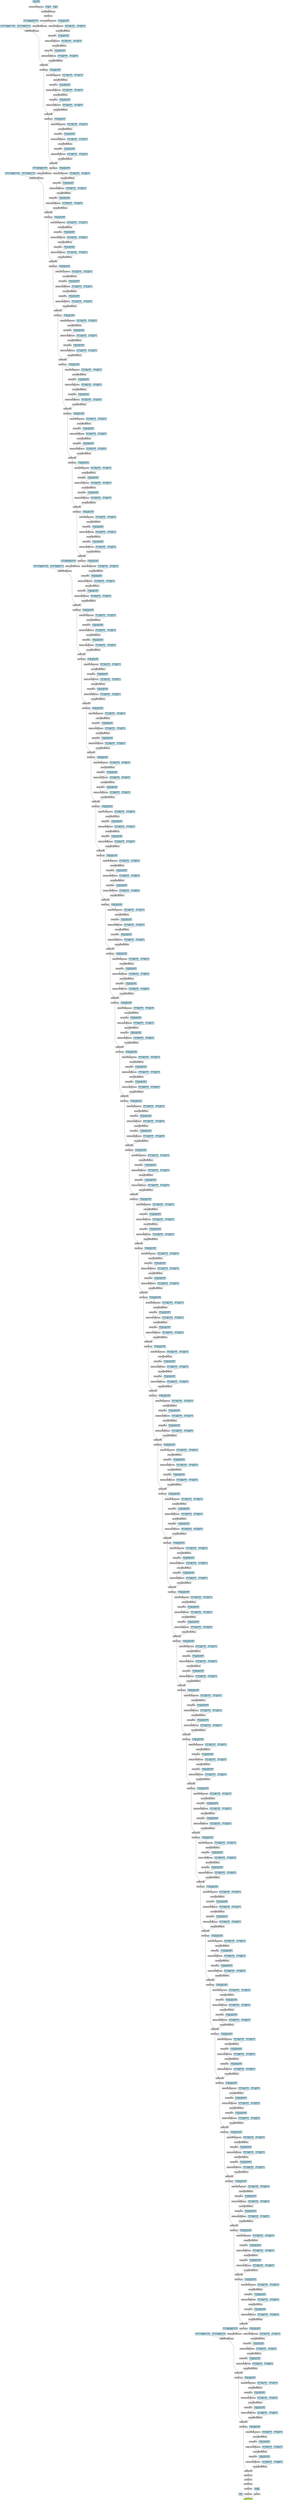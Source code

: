 digraph {
	graph [size="302.84999999999997,302.84999999999997"]
	node [align=left fontsize=12 height=0.2 ranksep=0.1 shape=box style=filled]
	3264548688456 [label=AddmmBackward fillcolor=darkolivegreen1]
	3264548005000 -> 3264548688456
	3264548005000 [label="fc.bias
 (6)" fillcolor=lightblue]
	3264543454024 -> 3264548688456
	3264543454024 [label=ViewBackward]
	3264633574920 -> 3264543454024
	3264633574920 [label=ViewBackward]
	3264633576776 -> 3264633574920
	3264633576776 [label=MeanBackward1]
	3264633576392 -> 3264633576776
	3264633576392 [label=ViewBackward]
	3264633574024 -> 3264633576392
	3264633574024 [label=ReluBackward1]
	3264633576456 -> 3264633574024
	3264633576456 [label=AddBackward0]
	3264633575112 -> 3264633576456
	3264633575112 [label=NativeBatchNormBackward]
	3264633574664 -> 3264633575112
	3264633574664 [label=MkldnnConvolutionBackward]
	3264633575496 -> 3264633574664
	3264633575496 [label=ReluBackward1]
	3264633575432 -> 3264633575496
	3264633575432 [label=NativeBatchNormBackward]
	3264633576136 -> 3264633575432
	3264633576136 [label=MkldnnConvolutionBackward]
	3265683487496 -> 3264633576136
	3265683487496 [label=ReluBackward1]
	3265683486600 -> 3265683487496
	3265683486600 [label=NativeBatchNormBackward]
	3265683485384 -> 3265683486600
	3265683485384 [label=MkldnnConvolutionBackward]
	3264633576264 -> 3265683485384
	3264633576264 [label=ReluBackward1]
	3265683487944 -> 3264633576264
	3265683487944 [label=AddBackward0]
	3265683488584 -> 3265683487944
	3265683488584 [label=NativeBatchNormBackward]
	3265683487240 -> 3265683488584
	3265683487240 [label=MkldnnConvolutionBackward]
	3265683488264 -> 3265683487240
	3265683488264 [label=ReluBackward1]
	3264567640840 -> 3265683488264
	3264567640840 [label=NativeBatchNormBackward]
	3264567642184 -> 3264567640840
	3264567642184 [label=MkldnnConvolutionBackward]
	3264567640136 -> 3264567642184
	3264567640136 [label=ReluBackward1]
	3264567643464 -> 3264567640136
	3264567643464 [label=NativeBatchNormBackward]
	3264567641608 -> 3264567643464
	3264567641608 [label=MkldnnConvolutionBackward]
	3265683488648 -> 3264567641608
	3265683488648 [label=ReluBackward1]
	3264567184264 -> 3265683488648
	3264567184264 [label=AddBackward0]
	3264567184200 -> 3264567184264
	3264567184200 [label=NativeBatchNormBackward]
	3264567182536 -> 3264567184200
	3264567182536 [label=MkldnnConvolutionBackward]
	3264550341448 -> 3264567182536
	3264550341448 [label=ReluBackward1]
	3264550341832 -> 3264550341448
	3264550341832 [label=NativeBatchNormBackward]
	3264550342408 -> 3264550341832
	3264550342408 [label=MkldnnConvolutionBackward]
	3264550339848 -> 3264550342408
	3264550339848 [label=ReluBackward1]
	3264550341704 -> 3264550339848
	3264550341704 [label=NativeBatchNormBackward]
	3264550340424 -> 3264550341704
	3264550340424 [label=MkldnnConvolutionBackward]
	3264586024776 -> 3264550340424
	3264586024776 [label=ReluBackward1]
	3264586025224 -> 3264586024776
	3264586025224 [label=AddBackward0]
	3264586026376 -> 3264586025224
	3264586026376 [label=NativeBatchNormBackward]
	3264586024264 -> 3264586026376
	3264586024264 [label=MkldnnConvolutionBackward]
	3264586026888 -> 3264586024264
	3264586026888 [label=ReluBackward1]
	3264586025864 -> 3264586026888
	3264586025864 [label=NativeBatchNormBackward]
	3264567443656 -> 3264586025864
	3264567443656 [label=MkldnnConvolutionBackward]
	3264567445384 -> 3264567443656
	3264567445384 [label=ReluBackward1]
	3264567447176 -> 3264567445384
	3264567447176 [label=NativeBatchNormBackward]
	3264567446408 -> 3264567447176
	3264567446408 [label=MkldnnConvolutionBackward]
	3264586026632 -> 3264567446408
	3264586026632 [label=ReluBackward1]
	3264567444168 -> 3264586026632
	3264567444168 [label=AddBackward0]
	3264567447496 -> 3264567444168
	3264567447496 [label=NativeBatchNormBackward]
	3264567447432 -> 3264567447496
	3264567447432 [label=MkldnnConvolutionBackward]
	3264592438152 -> 3264567447432
	3264592438152 [label=ReluBackward1]
	3264592439816 -> 3264592438152
	3264592439816 [label=NativeBatchNormBackward]
	3264592439880 -> 3264592439816
	3264592439880 [label=MkldnnConvolutionBackward]
	3264592438216 -> 3264592439880
	3264592438216 [label=ReluBackward1]
	3264592437576 -> 3264592438216
	3264592437576 [label=NativeBatchNormBackward]
	3264592441288 -> 3264592437576
	3264592441288 [label=MkldnnConvolutionBackward]
	3264567446024 -> 3264592441288
	3264567446024 [label=ReluBackward1]
	3264567248392 -> 3264567446024
	3264567248392 [label=AddBackward0]
	3264567249032 -> 3264567248392
	3264567249032 [label=NativeBatchNormBackward]
	3264567249928 -> 3264567249032
	3264567249928 [label=MkldnnConvolutionBackward]
	3264567248776 -> 3264567249928
	3264567248776 [label=ReluBackward1]
	3264567247880 -> 3264567248776
	3264567247880 [label=NativeBatchNormBackward]
	3264567247368 -> 3264567247880
	3264567247368 [label=MkldnnConvolutionBackward]
	3264567247048 -> 3264567247368
	3264567247048 [label=ReluBackward1]
	3264550373448 -> 3264567247048
	3264550373448 [label=NativeBatchNormBackward]
	3264550374280 -> 3264550373448
	3264550374280 [label=MkldnnConvolutionBackward]
	3264567249416 -> 3264550374280
	3264567249416 [label=ReluBackward1]
	3264550372808 -> 3264567249416
	3264550372808 [label=AddBackward0]
	3264550372360 -> 3264550372808
	3264550372360 [label=NativeBatchNormBackward]
	3264569181960 -> 3264550372360
	3264569181960 [label=MkldnnConvolutionBackward]
	3264569180552 -> 3264569181960
	3264569180552 [label=ReluBackward1]
	3264569182472 -> 3264569180552
	3264569182472 [label=NativeBatchNormBackward]
	3264569183944 -> 3264569182472
	3264569183944 [label=MkldnnConvolutionBackward]
	3264569182088 -> 3264569183944
	3264569182088 [label=ReluBackward1]
	3264569181000 -> 3264569182088
	3264569181000 [label=NativeBatchNormBackward]
	3264569180616 -> 3264569181000
	3264569180616 [label=MkldnnConvolutionBackward]
	3264550374536 -> 3264569180616
	3264550374536 [label=ReluBackward1]
	3264550156232 -> 3264550374536
	3264550156232 [label=AddBackward0]
	3264550156296 -> 3264550156232
	3264550156296 [label=NativeBatchNormBackward]
	3264550157192 -> 3264550156296
	3264550157192 [label=MkldnnConvolutionBackward]
	3264550156488 -> 3264550157192
	3264550156488 [label=ReluBackward1]
	3264592473928 -> 3264550156488
	3264592473928 [label=NativeBatchNormBackward]
	3264592470408 -> 3264592473928
	3264592470408 [label=MkldnnConvolutionBackward]
	3264592470728 -> 3264592470408
	3264592470728 [label=ReluBackward1]
	3264592473864 -> 3264592470728
	3264592473864 [label=NativeBatchNormBackward]
	3264592471624 -> 3264592473864
	3264592471624 [label=MkldnnConvolutionBackward]
	3264550158088 -> 3264592471624
	3264550158088 [label=ReluBackward1]
	3264592472008 -> 3264550158088
	3264592472008 [label=AddBackward0]
	3264592470856 -> 3264592472008
	3264592470856 [label=NativeBatchNormBackward]
	3264592472712 -> 3264592470856
	3264592472712 [label=MkldnnConvolutionBackward]
	3264549883272 -> 3264592472712
	3264549883272 [label=ReluBackward1]
	3264549882696 -> 3264549883272
	3264549882696 [label=NativeBatchNormBackward]
	3264586211784 -> 3264549882696
	3264586211784 [label=MkldnnConvolutionBackward]
	3264586214600 -> 3264586211784
	3264586214600 [label=ReluBackward1]
	3264586215048 -> 3264586214600
	3264586215048 [label=NativeBatchNormBackward]
	3264586214472 -> 3264586215048
	3264586214472 [label=MkldnnConvolutionBackward]
	3264592471112 -> 3264586214472
	3264592471112 [label=ReluBackward1]
	3264586211848 -> 3264592471112
	3264586211848 [label=AddBackward0]
	3264586214792 -> 3264586211848
	3264586214792 [label=NativeBatchNormBackward]
	3264586212040 -> 3264586214792
	3264586212040 [label=MkldnnConvolutionBackward]
	3264585872520 -> 3264586212040
	3264585872520 [label=ReluBackward1]
	3264585872008 -> 3264585872520
	3264585872008 [label=NativeBatchNormBackward]
	3264585874888 -> 3264585872008
	3264585874888 [label=MkldnnConvolutionBackward]
	3264585873864 -> 3264585874888
	3264585873864 [label=ReluBackward1]
	3264585874056 -> 3264585873864
	3264585874056 [label=NativeBatchNormBackward]
	3264585874504 -> 3264585874056
	3264585874504 [label=MkldnnConvolutionBackward]
	3264586213640 -> 3264585874504
	3264586213640 [label=ReluBackward1]
	3264586061128 -> 3264586213640
	3264586061128 [label=AddBackward0]
	3264586062152 -> 3264586061128
	3264586062152 [label=NativeBatchNormBackward]
	3264586062728 -> 3264586062152
	3264586062728 [label=MkldnnConvolutionBackward]
	3264586061832 -> 3264586062728
	3264586061832 [label=ReluBackward1]
	3264586060744 -> 3264586061832
	3264586060744 [label=NativeBatchNormBackward]
	3264586060168 -> 3264586060744
	3264586060168 [label=MkldnnConvolutionBackward]
	3264586060040 -> 3264586060168
	3264586060040 [label=ReluBackward1]
	3264537920776 -> 3264586060040
	3264537920776 [label=NativeBatchNormBackward]
	3264549293000 -> 3264537920776
	3264549293000 [label=MkldnnConvolutionBackward]
	3264586062088 -> 3264549293000
	3264586062088 [label=ReluBackward1]
	3264567295240 -> 3264586062088
	3264567295240 [label=AddBackward0]
	3264567294152 -> 3264567295240
	3264567294152 [label=NativeBatchNormBackward]
	3264567295624 -> 3264567294152
	3264567295624 [label=MkldnnConvolutionBackward]
	3264567294216 -> 3264567295624
	3264567294216 [label=ReluBackward1]
	3264567293000 -> 3264567294216
	3264567293000 [label=NativeBatchNormBackward]
	3264567292488 -> 3264567293000
	3264567292488 [label=MkldnnConvolutionBackward]
	3264567293128 -> 3264567292488
	3264567293128 [label=ReluBackward1]
	3264567295432 -> 3264567293128
	3264567295432 [label=NativeBatchNormBackward]
	3264567295176 -> 3264567295432
	3264567295176 [label=MkldnnConvolutionBackward]
	3264567295048 -> 3264567295176
	3264567295048 [label=ReluBackward1]
	3264569274632 -> 3264567295048
	3264569274632 [label=AddBackward0]
	3264569275464 -> 3264569274632
	3264569275464 [label=NativeBatchNormBackward]
	3264569276168 -> 3264569275464
	3264569276168 [label=MkldnnConvolutionBackward]
	3264569276936 -> 3264569276168
	3264569276936 [label=ReluBackward1]
	3264569277704 -> 3264569276936
	3264569277704 [label=NativeBatchNormBackward]
	3264569278344 -> 3264569277704
	3264569278344 [label=MkldnnConvolutionBackward]
	3264569278216 -> 3264569278344
	3264569278216 [label=ReluBackward1]
	3264569081992 -> 3264569278216
	3264569081992 [label=NativeBatchNormBackward]
	3264569082312 -> 3264569081992
	3264569082312 [label=MkldnnConvolutionBackward]
	3264569275912 -> 3264569082312
	3264569275912 [label=ReluBackward1]
	3264569085576 -> 3264569275912
	3264569085576 [label=AddBackward0]
	3264569083208 -> 3264569085576
	3264569083208 [label=NativeBatchNormBackward]
	3264569082824 -> 3264569083208
	3264569082824 [label=MkldnnConvolutionBackward]
	3264617889864 -> 3264569082824
	3264617889864 [label=ReluBackward1]
	3264617891336 -> 3264617889864
	3264617891336 [label=NativeBatchNormBackward]
	3264617891976 -> 3264617891336
	3264617891976 [label=MkldnnConvolutionBackward]
	3264617893704 -> 3264617891976
	3264617893704 [label=ReluBackward1]
	3264617892872 -> 3264617893704
	3264617892872 [label=NativeBatchNormBackward]
	3264617890824 -> 3264617892872
	3264617890824 [label=MkldnnConvolutionBackward]
	3264569085832 -> 3264617890824
	3264569085832 [label=ReluBackward1]
	3264618046920 -> 3264569085832
	3264618046920 [label=AddBackward0]
	3264618048008 -> 3264618046920
	3264618048008 [label=NativeBatchNormBackward]
	3264618049032 -> 3264618048008
	3264618049032 [label=MkldnnConvolutionBackward]
	3264618048264 -> 3264618049032
	3264618048264 [label=ReluBackward1]
	3264618048840 -> 3264618048264
	3264618048840 [label=NativeBatchNormBackward]
	3264617931144 -> 3264618048840
	3264617931144 [label=MkldnnConvolutionBackward]
	3264617933384 -> 3264617931144
	3264617933384 [label=ReluBackward1]
	3264617934472 -> 3264617933384
	3264617934472 [label=NativeBatchNormBackward]
	3264617933512 -> 3264617934472
	3264617933512 [label=MkldnnConvolutionBackward]
	3264618048776 -> 3264617933512
	3264618048776 [label=ReluBackward1]
	3264617881800 -> 3264618048776
	3264617881800 [label=AddBackward0]
	3264617882824 -> 3264617881800
	3264617882824 [label=NativeBatchNormBackward]
	3264617883720 -> 3264617882824
	3264617883720 [label=MkldnnConvolutionBackward]
	3264617882632 -> 3264617883720
	3264617882632 [label=ReluBackward1]
	3264617884616 -> 3264617882632
	3264617884616 [label=NativeBatchNormBackward]
	3264617882568 -> 3264617884616
	3264617882568 [label=MkldnnConvolutionBackward]
	3264617959560 -> 3264617882568
	3264617959560 [label=ReluBackward1]
	3264617961416 -> 3264617959560
	3264617961416 [label=NativeBatchNormBackward]
	3264617961864 -> 3264617961416
	3264617961864 [label=MkldnnConvolutionBackward]
	3264617883464 -> 3264617961864
	3264617883464 [label=ReluBackward1]
	3264617963144 -> 3264617883464
	3264617963144 [label=AddBackward0]
	3264617962760 -> 3264617963144
	3264617962760 [label=NativeBatchNormBackward]
	3264618034696 -> 3264617962760
	3264618034696 [label=MkldnnConvolutionBackward]
	3264618036104 -> 3264618034696
	3264618036104 [label=ReluBackward1]
	3264618033736 -> 3264618036104
	3264618033736 [label=NativeBatchNormBackward]
	3264618035848 -> 3264618033736
	3264618035848 [label=MkldnnConvolutionBackward]
	3264618034056 -> 3264618035848
	3264618034056 [label=ReluBackward1]
	3264618086600 -> 3264618034056
	3264618086600 [label=NativeBatchNormBackward]
	3264618088456 -> 3264618086600
	3264618088456 [label=MkldnnConvolutionBackward]
	3264618033480 -> 3264618088456
	3264618033480 [label=ReluBackward1]
	3264618089160 -> 3264618033480
	3264618089160 [label=AddBackward0]
	3264618089800 -> 3264618089160
	3264618089800 [label=NativeBatchNormBackward]
	3264618089288 -> 3264618089800
	3264618089288 [label=MkldnnConvolutionBackward]
	3264636376328 -> 3264618089288
	3264636376328 [label=ReluBackward1]
	3264636377416 -> 3264636376328
	3264636377416 [label=NativeBatchNormBackward]
	3264636378184 -> 3264636377416
	3264636378184 [label=MkldnnConvolutionBackward]
	3264636376264 -> 3264636378184
	3264636376264 [label=ReluBackward1]
	3264636377928 -> 3264636376264
	3264636377928 [label=NativeBatchNormBackward]
	3264636260616 -> 3264636377928
	3264636260616 [label=MkldnnConvolutionBackward]
	3264618087688 -> 3264636260616
	3264618087688 [label=ReluBackward1]
	3264636264072 -> 3264618087688
	3264636264072 [label=AddBackward0]
	3264636261704 -> 3264636264072
	3264636261704 [label=NativeBatchNormBackward]
	3264636264328 -> 3264636261704
	3264636264328 [label=MkldnnConvolutionBackward]
	3264636262088 -> 3264636264328
	3264636262088 [label=ReluBackward1]
	3264636277640 -> 3264636262088
	3264636277640 [label=NativeBatchNormBackward]
	3264636278664 -> 3264636277640
	3264636278664 [label=MkldnnConvolutionBackward]
	3264636280328 -> 3264636278664
	3264636280328 [label=ReluBackward1]
	3264636280200 -> 3264636280328
	3264636280200 [label=NativeBatchNormBackward]
	3264636278152 -> 3264636280200
	3264636278152 [label=MkldnnConvolutionBackward]
	3264636263624 -> 3264636278152
	3264636263624 [label=ReluBackward1]
	3264636209032 -> 3264636263624
	3264636209032 [label=AddBackward0]
	3264636210184 -> 3264636209032
	3264636210184 [label=NativeBatchNormBackward]
	3264636211144 -> 3264636210184
	3264636211144 [label=MkldnnConvolutionBackward]
	3264636208136 -> 3264636211144
	3264636208136 [label=ReluBackward1]
	3264636133448 -> 3264636208136
	3264636133448 [label=NativeBatchNormBackward]
	3264636133960 -> 3264636133448
	3264636133960 [label=MkldnnConvolutionBackward]
	3264636136264 -> 3264636133960
	3264636136264 [label=ReluBackward1]
	3264636137032 -> 3264636136264
	3264636137032 [label=NativeBatchNormBackward]
	3264636244104 -> 3264636137032
	3264636244104 [label=MkldnnConvolutionBackward]
	3264636210824 -> 3264636244104
	3264636210824 [label=ReluBackward1]
	3264636245448 -> 3264636210824
	3264636245448 [label=AddBackward0]
	3264586139912 -> 3264636245448
	3264586139912 [label=NativeBatchNormBackward]
	3264586141000 -> 3264586139912
	3264586141000 [label=MkldnnConvolutionBackward]
	3264586138568 -> 3264586141000
	3264586138568 [label=ReluBackward1]
	3264586137736 -> 3264586138568
	3264586137736 [label=NativeBatchNormBackward]
	3264586141256 -> 3264586137736
	3264586141256 [label=MkldnnConvolutionBackward]
	3264586139080 -> 3264586141256
	3264586139080 [label=ReluBackward1]
	3264550526088 -> 3264586139080
	3264550526088 [label=NativeBatchNormBackward]
	3264550525256 -> 3264550526088
	3264550525256 [label=MkldnnConvolutionBackward]
	3264586138632 -> 3264550525256
	3264586138632 [label=ReluBackward1]
	3264550523464 -> 3264586138632
	3264550523464 [label=AddBackward0]
	3264550524488 -> 3264550523464
	3264550524488 [label=NativeBatchNormBackward]
	3264618028680 -> 3264550524488
	3264618028680 [label=MkldnnConvolutionBackward]
	3264618027528 -> 3264618028680
	3264618027528 [label=ReluBackward1]
	3264618025928 -> 3264618027528
	3264618025928 [label=NativeBatchNormBackward]
	3264618026440 -> 3264618025928
	3264618026440 [label=MkldnnConvolutionBackward]
	3264592619528 -> 3264618026440
	3264592619528 [label=ReluBackward1]
	3264592620424 -> 3264592619528
	3264592620424 [label=NativeBatchNormBackward]
	3264592619784 -> 3264592620424
	3264592619784 [label=MkldnnConvolutionBackward]
	3264618028936 -> 3264592619784
	3264618028936 [label=ReluBackward1]
	3264592620360 -> 3264618028936
	3264592620360 [label=AddBackward0]
	3264592618824 -> 3264592620360
	3264592618824 [label=NativeBatchNormBackward]
	3264592663240 -> 3264592618824
	3264592663240 [label=MkldnnConvolutionBackward]
	3264592663496 -> 3264592663240
	3264592663496 [label=ReluBackward1]
	3264592663560 -> 3264592663496
	3264592663560 [label=NativeBatchNormBackward]
	3264592666568 -> 3264592663560
	3264592666568 [label=MkldnnConvolutionBackward]
	3264592666312 -> 3264592666568
	3264592666312 [label=ReluBackward1]
	3264633727944 -> 3264592666312
	3264633727944 [label=NativeBatchNormBackward]
	3264633727880 -> 3264633727944
	3264633727880 [label=MkldnnConvolutionBackward]
	3264592618568 -> 3264633727880
	3264592618568 [label=ReluBackward1]
	3264633725896 -> 3264592618568
	3264633725896 [label=AddBackward0]
	3264633726920 -> 3264633725896
	3264633726920 [label=NativeBatchNormBackward]
	3264633727176 -> 3264633726920
	3264633727176 [label=MkldnnConvolutionBackward]
	3264636170120 -> 3264633727176
	3264636170120 [label=ReluBackward1]
	3264636168008 -> 3264636170120
	3264636168008 [label=NativeBatchNormBackward]
	3264636168520 -> 3264636168008
	3264636168520 [label=MkldnnConvolutionBackward]
	3264636166728 -> 3264636168520
	3264636166728 [label=ReluBackward1]
	3264636168776 -> 3264636166728
	3264636168776 [label=NativeBatchNormBackward]
	3264636166600 -> 3264636168776
	3264636166600 [label=MkldnnConvolutionBackward]
	3264633726408 -> 3264636166600
	3264633726408 [label=ReluBackward1]
	3264636199368 -> 3264633726408
	3264636199368 [label=AddBackward0]
	3264636201416 -> 3264636199368
	3264636201416 [label=NativeBatchNormBackward]
	3264636199112 -> 3264636201416
	3264636199112 [label=MkldnnConvolutionBackward]
	3264636199560 -> 3264636199112
	3264636199560 [label=ReluBackward1]
	3264636236104 -> 3264636199560
	3264636236104 [label=NativeBatchNormBackward]
	3264636237064 -> 3264636236104
	3264636237064 [label=MkldnnConvolutionBackward]
	3264636236936 -> 3264636237064
	3264636236936 [label=ReluBackward1]
	3264636238152 -> 3264636236936
	3264636238152 [label=NativeBatchNormBackward]
	3264636239624 -> 3264636238152
	3264636239624 [label=MkldnnConvolutionBackward]
	3264636200520 -> 3264636239624
	3264636200520 [label=ReluBackward1]
	3264636275400 -> 3264636200520
	3264636275400 [label=AddBackward0]
	3264636275272 -> 3264636275400
	3264636275272 [label=NativeBatchNormBackward]
	3264636272776 -> 3264636275272
	3264636272776 [label=MkldnnConvolutionBackward]
	3264636273864 -> 3264636272776
	3264636273864 [label=ReluBackward1]
	3264636274952 -> 3264636273864
	3264636274952 [label=NativeBatchNormBackward]
	3264636313480 -> 3264636274952
	3264636313480 [label=MkldnnConvolutionBackward]
	3264636313544 -> 3264636313480
	3264636313544 [label=ReluBackward1]
	3264636312392 -> 3264636313544
	3264636312392 [label=NativeBatchNormBackward]
	3264636310024 -> 3264636312392
	3264636310024 [label=MkldnnConvolutionBackward]
	3264636274440 -> 3264636310024
	3264636274440 [label=ReluBackward1]
	3264636352712 -> 3264636274440
	3264636352712 [label=AddBackward0]
	3264636354248 -> 3264636352712
	3264636354248 [label=NativeBatchNormBackward]
	3264636351816 -> 3264636354248
	3264636351816 [label=MkldnnConvolutionBackward]
	3264636351944 -> 3264636351816
	3264636351944 [label=ReluBackward1]
	3264636351304 -> 3264636351944
	3264636351304 [label=NativeBatchNormBackward]
	3264636353160 -> 3264636351304
	3264636353160 [label=MkldnnConvolutionBackward]
	3264645700168 -> 3264636353160
	3264645700168 [label=ReluBackward1]
	3264645697608 -> 3264645700168
	3264645697608 [label=NativeBatchNormBackward]
	3264645700296 -> 3264645697608
	3264645700296 [label=MkldnnConvolutionBackward]
	3264636350920 -> 3264645700296
	3264636350920 [label=ReluBackward1]
	3264645742344 -> 3264636350920
	3264645742344 [label=AddBackward0]
	3264645739144 -> 3264645742344
	3264645739144 [label=NativeBatchNormBackward]
	3264645741576 -> 3264645739144
	3264645741576 [label=MkldnnConvolutionBackward]
	3264645740232 -> 3264645741576
	3264645740232 [label=ReluBackward1]
	3264645742216 -> 3264645740232
	3264645742216 [label=NativeBatchNormBackward]
	3264618100808 -> 3264645742216
	3264618100808 [label=MkldnnConvolutionBackward]
	3264618102216 -> 3264618100808
	3264618102216 [label=ReluBackward1]
	3264618099528 -> 3264618102216
	3264618099528 [label=NativeBatchNormBackward]
	3264618102536 -> 3264618099528
	3264618102536 [label=MkldnnConvolutionBackward]
	3264645740040 -> 3264618102536
	3264645740040 [label=ReluBackward1]
	3264633690440 -> 3264645740040
	3264633690440 [label=AddBackward0]
	3264633691336 -> 3264633690440
	3264633691336 [label=NativeBatchNormBackward]
	3264633688520 -> 3264633691336
	3264633688520 [label=MkldnnConvolutionBackward]
	3264633649352 -> 3264633688520
	3264633649352 [label=ReluBackward1]
	3264633647496 -> 3264633649352
	3264633647496 [label=NativeBatchNormBackward]
	3264633648712 -> 3264633647496
	3264633648712 [label=MkldnnConvolutionBackward]
	3264633648968 -> 3264633648712
	3264633648968 [label=ReluBackward1]
	3264633648776 -> 3264633648968
	3264633648776 [label=NativeBatchNormBackward]
	3264633613896 -> 3264633648776
	3264633613896 [label=MkldnnConvolutionBackward]
	3264633689800 -> 3264633613896
	3264633689800 [label=ReluBackward1]
	3264633612936 -> 3264633689800
	3264633612936 [label=AddBackward0]
	3264633611784 -> 3264633612936
	3264633611784 [label=NativeBatchNormBackward]
	3264633612296 -> 3264633611784
	3264633612296 [label=MkldnnConvolutionBackward]
	3264633612040 -> 3264633612296
	3264633612040 [label=ReluBackward1]
	3264548573320 -> 3264633612040
	3264548573320 [label=NativeBatchNormBackward]
	3264548576392 -> 3264548573320
	3264548576392 [label=MkldnnConvolutionBackward]
	3264548573896 -> 3264548576392
	3264548573896 [label=ReluBackward1]
	3264567325064 -> 3264548573896
	3264567325064 [label=NativeBatchNormBackward]
	3264567326728 -> 3264567325064
	3264567326728 [label=MkldnnConvolutionBackward]
	3264633610376 -> 3264567326728
	3264633610376 [label=ReluBackward1]
	3264567325960 -> 3264633610376
	3264567325960 [label=AddBackward0]
	3264567327176 -> 3264567325960
	3264567327176 [label=NativeBatchNormBackward]
	3264567327816 -> 3264567327176
	3264567327816 [label=MkldnnConvolutionBackward]
	3264636127048 -> 3264567327816
	3264636127048 [label=ReluBackward1]
	3264636126792 -> 3264636127048
	3264636126792 [label=NativeBatchNormBackward]
	3264636125512 -> 3264636126792
	3264636125512 [label=MkldnnConvolutionBackward]
	3264636125704 -> 3264636125512
	3264636125704 [label=ReluBackward1]
	3264636128136 -> 3264636125704
	3264636128136 [label=NativeBatchNormBackward]
	3264618069960 -> 3264636128136
	3264618069960 [label=MkldnnConvolutionBackward]
	3264567326088 -> 3264618069960
	3264567326088 [label=ReluBackward1]
	3264618068616 -> 3264567326088
	3264618068616 [label=AddBackward0]
	3264618069576 -> 3264618068616
	3264618069576 [label=NativeBatchNormBackward]
	3264618068744 -> 3264618069576
	3264618068744 [label=MkldnnConvolutionBackward]
	3264617981064 -> 3264618068744
	3264617981064 [label=ReluBackward1]
	3264617981384 -> 3264617981064
	3264617981384 [label=NativeBatchNormBackward]
	3264617980488 -> 3264617981384
	3264617980488 [label=MkldnnConvolutionBackward]
	3264617982216 -> 3264617980488
	3264617982216 [label=ReluBackward1]
	3264617982664 -> 3264617982216
	3264617982664 [label=NativeBatchNormBackward]
	3264617982856 -> 3264617982664
	3264617982856 [label=MkldnnConvolutionBackward]
	3264618066632 -> 3264617982856
	3264618066632 [label=ReluBackward1]
	3264592583624 -> 3264618066632
	3264592583624 [label=AddBackward0]
	3264592583112 -> 3264592583624
	3264592583112 [label=NativeBatchNormBackward]
	3264592582920 -> 3264592583112
	3264592582920 [label=MkldnnConvolutionBackward]
	3264592583880 -> 3264592582920
	3264592583880 [label=ReluBackward1]
	3264592581512 -> 3264592583880
	3264592581512 [label=NativeBatchNormBackward]
	3264592580808 -> 3264592581512
	3264592580808 [label=MkldnnConvolutionBackward]
	3264617944200 -> 3264592580808
	3264617944200 [label=ReluBackward1]
	3264617947016 -> 3264617944200
	3264617947016 [label=NativeBatchNormBackward]
	3264617945672 -> 3264617947016
	3264617945672 [label=MkldnnConvolutionBackward]
	3264592584520 -> 3264617945672
	3264592584520 [label=ReluBackward1]
	3264617945160 -> 3264592584520
	3264617945160 [label=AddBackward0]
	3264633543880 -> 3264617945160
	3264633543880 [label=NativeBatchNormBackward]
	3264633543240 -> 3264633543880
	3264633543240 [label=MkldnnConvolutionBackward]
	3264633541448 -> 3264633543240
	3264633541448 [label=ReluBackward1]
	3264633544136 -> 3264633541448
	3264633544136 [label=NativeBatchNormBackward]
	3264633541768 -> 3264633544136
	3264633541768 [label=MkldnnConvolutionBackward]
	3264617874760 -> 3264633541768
	3264617874760 [label=ReluBackward1]
	3264617876104 -> 3264617874760
	3264617876104 [label=NativeBatchNormBackward]
	3264617875400 -> 3264617876104
	3264617875400 [label=MkldnnConvolutionBackward]
	3264633543624 -> 3264617875400
	3264633543624 [label=ReluBackward1]
	3264617877448 -> 3264633543624
	3264617877448 [label=AddBackward0]
	3264617873928 -> 3264617877448
	3264617873928 [label=NativeBatchNormBackward]
	3264617907592 -> 3264617873928
	3264617907592 [label=MkldnnConvolutionBackward]
	3264617907208 -> 3264617907592
	3264617907208 [label=ReluBackward1]
	3264617909640 -> 3264617907208
	3264617909640 [label=NativeBatchNormBackward]
	3264617908104 -> 3264617909640
	3264617908104 [label=MkldnnConvolutionBackward]
	3264617910216 -> 3264617908104
	3264617910216 [label=ReluBackward1]
	3264645772360 -> 3264617910216
	3264645772360 [label=NativeBatchNormBackward]
	3264645772168 -> 3264645772360
	3264645772168 [label=MkldnnConvolutionBackward]
	3264617873800 -> 3264645772168
	3264617873800 [label=ReluBackward1]
	3264645773384 -> 3264617873800
	3264645773384 [label=AddBackward0]
	3264645774280 -> 3264645773384
	3264645774280 [label=NativeBatchNormBackward]
	3264645774920 -> 3264645774280
	3264645774920 [label=MkldnnConvolutionBackward]
	3264645811848 -> 3264645774920
	3264645811848 [label=ReluBackward1]
	3264645808392 -> 3264645811848
	3264645808392 [label=NativeBatchNormBackward]
	3264645808840 -> 3264645808392
	3264645808840 [label=MkldnnConvolutionBackward]
	3264645809864 -> 3264645808840
	3264645809864 [label=ReluBackward1]
	3264645808264 -> 3264645809864
	3264645808264 [label=NativeBatchNormBackward]
	3264645847816 -> 3264645808264
	3264645847816 [label=MkldnnConvolutionBackward]
	3264645773704 -> 3264645847816
	3264645773704 [label=ReluBackward1]
	3264645847176 -> 3264645773704
	3264645847176 [label=AddBackward0]
	3264645848008 -> 3264645847176
	3264645848008 [label=NativeBatchNormBackward]
	3264645846216 -> 3264645848008
	3264645846216 [label=MkldnnConvolutionBackward]
	3264645889800 -> 3264645846216
	3264645889800 [label=ReluBackward1]
	3264645888328 -> 3264645889800
	3264645888328 [label=NativeBatchNormBackward]
	3264645888520 -> 3264645888328
	3264645888520 [label=MkldnnConvolutionBackward]
	3264645889736 -> 3264645888520
	3264645889736 [label=ReluBackward1]
	3264645921672 -> 3264645889736
	3264645921672 [label=NativeBatchNormBackward]
	3264645921736 -> 3264645921672
	3264645921736 [label=MkldnnConvolutionBackward]
	3264645846920 -> 3264645921736
	3264645846920 [label=ReluBackward1]
	3264645922632 -> 3264645846920
	3264645922632 [label=AddBackward0]
	3264645919624 -> 3264645922632
	3264645919624 [label=NativeBatchNormBackward]
	3264645919944 -> 3264645919624
	3264645919944 [label=MkldnnConvolutionBackward]
	3264673616264 -> 3264645919944
	3264673616264 [label=ReluBackward1]
	3264673618248 -> 3264673616264
	3264673618248 [label=NativeBatchNormBackward]
	3264673618952 -> 3264673618248
	3264673618952 [label=MkldnnConvolutionBackward]
	3264673616584 -> 3264673618952
	3264673616584 [label=ReluBackward1]
	3264673663624 -> 3264673616584
	3264673663624 [label=NativeBatchNormBackward]
	3264673661064 -> 3264673663624
	3264673661064 [label=MkldnnConvolutionBackward]
	3264645921096 -> 3264673661064
	3264645921096 [label=ReluBackward1]
	3264673677768 -> 3264645921096
	3264673677768 [label=AddBackward0]
	3264673678600 -> 3264673677768
	3264673678600 [label=NativeBatchNormBackward]
	3264673679944 -> 3264673678600
	3264673679944 [label=MkldnnConvolutionBackward]
	3264673678088 -> 3264673679944
	3264673678088 [label=ReluBackward1]
	3264673680584 -> 3264673678088
	3264673680584 [label=NativeBatchNormBackward]
	3264673680008 -> 3264673680584
	3264673680008 [label=MkldnnConvolutionBackward]
	3264673679816 -> 3264673680008
	3264673679816 [label=ReluBackward1]
	3264673678664 -> 3264673679816
	3264673678664 [label=NativeBatchNormBackward]
	3264673677704 -> 3264673678664
	3264673677704 [label=MkldnnConvolutionBackward]
	3265683445768 -> 3264673677704
	3265683445768 [label=ReluBackward1]
	3265683446792 -> 3265683445768
	3265683446792 [label=AddBackward0]
	3265683444168 -> 3265683446792
	3265683444168 [label=NativeBatchNormBackward]
	3265683445128 -> 3265683444168
	3265683445128 [label=MkldnnConvolutionBackward]
	3265683446856 -> 3265683445128
	3265683446856 [label=ReluBackward1]
	3265683447304 -> 3265683446856
	3265683447304 [label=NativeBatchNormBackward]
	3265683443976 -> 3265683447304
	3265683443976 [label=MkldnnConvolutionBackward]
	3264550203720 -> 3265683443976
	3264550203720 [label=ReluBackward1]
	3264550207048 -> 3264550203720
	3264550207048 [label=NativeBatchNormBackward]
	3264550204808 -> 3264550207048
	3264550204808 [label=MkldnnConvolutionBackward]
	3265683444936 -> 3264550204808
	3265683444936 [label=ReluBackward1]
	3264567407496 -> 3265683444936
	3264567407496 [label=AddBackward0]
	3264567409480 -> 3264567407496
	3264567409480 [label=NativeBatchNormBackward]
	3264567408712 -> 3264567409480
	3264567408712 [label=MkldnnConvolutionBackward]
	3264567409288 -> 3264567408712
	3264567409288 [label=ReluBackward1]
	3264585956168 -> 3264567409288
	3264585956168 [label=NativeBatchNormBackward]
	3264585955272 -> 3264585956168
	3264585955272 [label=MkldnnConvolutionBackward]
	3264585953416 -> 3264585955272
	3264585953416 [label=ReluBackward1]
	3264585954056 -> 3264585953416
	3264585954056 [label=NativeBatchNormBackward]
	3264585955016 -> 3264585954056
	3264585955016 [label=MkldnnConvolutionBackward]
	3264567407368 -> 3264585955016
	3264567407368 [label=ReluBackward1]
	3264569110280 -> 3264567407368
	3264569110280 [label=AddBackward0]
	3264569110344 -> 3264569110280
	3264569110344 [label=NativeBatchNormBackward]
	3264569106952 -> 3264569110344
	3264569106952 [label=MkldnnConvolutionBackward]
	3264586182024 -> 3264569106952
	3264586182024 [label=ReluBackward1]
	3264586179656 -> 3264586182024
	3264586179656 [label=NativeBatchNormBackward]
	3264586180680 -> 3264586179656
	3264586180680 [label=MkldnnConvolutionBackward]
	3264586178760 -> 3264586180680
	3264586178760 [label=ReluBackward1]
	3264550431880 -> 3264586178760
	3264550431880 [label=NativeBatchNormBackward]
	3264550429640 -> 3264550431880
	3264550429640 [label=MkldnnConvolutionBackward]
	3264569110152 -> 3264550429640
	3264569110152 [label=ReluBackward1]
	3264550432264 -> 3264569110152
	3264550432264 [label=AddBackward0]
	3264567601096 -> 3264550432264
	3264567601096 [label=NativeBatchNormBackward]
	3264567603144 -> 3264567601096
	3264567603144 [label=MkldnnConvolutionBackward]
	3264567601224 -> 3264567603144
	3264567601224 [label=ReluBackward1]
	3264567601352 -> 3264567601224
	3264567601352 [label=NativeBatchNormBackward]
	3264567600584 -> 3264567601352
	3264567600584 [label=MkldnnConvolutionBackward]
	3264585917832 -> 3264567600584
	3264585917832 [label=ReluBackward1]
	3264585917000 -> 3264585917832
	3264585917000 [label=NativeBatchNormBackward]
	3264585919432 -> 3264585917000
	3264585919432 [label=MkldnnConvolutionBackward]
	3264567599816 -> 3264585919432
	3264567599816 [label=ReluBackward1]
	3264567568392 -> 3264567599816
	3264567568392 [label=AddBackward0]
	3264567569608 -> 3264567568392
	3264567569608 [label=NativeBatchNormBackward]
	3264567567304 -> 3264567569608
	3264567567304 [label=MkldnnConvolutionBackward]
	3264567569672 -> 3264567567304
	3264567569672 [label=ReluBackward1]
	3264567370376 -> 3264567569672
	3264567370376 [label=NativeBatchNormBackward]
	3264567370056 -> 3264567370376
	3264567370056 [label=MkldnnConvolutionBackward]
	3264567371784 -> 3264567370056
	3264567371784 [label=ReluBackward1]
	3264567373320 -> 3264567371784
	3264567373320 [label=NativeBatchNormBackward]
	3264567372040 -> 3264567373320
	3264567372040 [label=MkldnnConvolutionBackward]
	3264567568328 -> 3264567372040
	3264567568328 [label=ReluBackward1]
	3264569146888 -> 3264567568328
	3264569146888 [label=AddBackward0]
	3264569144200 -> 3264569146888
	3264569144200 [label=NativeBatchNormBackward]
	3264569143560 -> 3264569144200
	3264569143560 [label=MkldnnConvolutionBackward]
	3264569070344 -> 3264569143560
	3264569070344 [label=ReluBackward1]
	3264569072328 -> 3264569070344
	3264569072328 [label=NativeBatchNormBackward]
	3264569071752 -> 3264569072328
	3264569071752 [label=MkldnnConvolutionBackward]
	3264569071688 -> 3264569071752
	3264569071688 [label=ReluBackward1]
	3264550296456 -> 3264569071688
	3264550296456 [label=NativeBatchNormBackward]
	3264550294856 -> 3264550296456
	3264550294856 [label=MkldnnConvolutionBackward]
	3264569144712 -> 3264550294856
	3264569144712 [label=ReluBackward1]
	3264550558600 -> 3264569144712
	3264550558600 [label=AddBackward0]
	3264550555848 -> 3264550558600
	3264550555848 [label=NativeBatchNormBackward]
	3264550558664 -> 3264550555848
	3264550558664 [label=MkldnnConvolutionBackward]
	3264550556040 -> 3264550558664
	3264550556040 [label=ReluBackward1]
	3264550558920 -> 3264550556040
	3264550558920 [label=NativeBatchNormBackward]
	3264569259976 -> 3264550558920
	3264569259976 [label=MkldnnConvolutionBackward]
	3264569261128 -> 3264569259976
	3264569261128 [label=ReluBackward1]
	3264569261640 -> 3264569261128
	3264569261640 [label=NativeBatchNormBackward]
	3264569259016 -> 3264569261640
	3264569259016 [label=MkldnnConvolutionBackward]
	3264550557960 -> 3264569259016
	3264550557960 [label=ReluBackward1]
	3264567687304 -> 3264550557960
	3264567687304 [label=AddBackward0]
	3264567688712 -> 3264567687304
	3264567688712 [label=NativeBatchNormBackward]
	3264567687240 -> 3264567688712
	3264567687240 [label=MkldnnConvolutionBackward]
	3264567688456 -> 3264567687240
	3264567688456 [label=ReluBackward1]
	3264567688648 -> 3264567688456
	3264567688648 [label=NativeBatchNormBackward]
	3264550256200 -> 3264567688648
	3264550256200 [label=MkldnnConvolutionBackward]
	3264550255624 -> 3264550256200
	3264550255624 [label=ReluBackward1]
	3264550255880 -> 3264550255624
	3264550255880 [label=NativeBatchNormBackward]
	3264550253640 -> 3264550255880
	3264550253640 [label=MkldnnConvolutionBackward]
	3264550484680 -> 3264550253640
	3264550484680 [label=ReluBackward1]
	3264550484936 -> 3264550484680
	3264550484936 [label=AddBackward0]
	3264550484296 -> 3264550484936
	3264550484296 [label=NativeBatchNormBackward]
	3264550482952 -> 3264550484296
	3264550482952 [label=MkldnnConvolutionBackward]
	3264585986760 -> 3264550482952
	3264585986760 [label=ReluBackward1]
	3264585989448 -> 3264585986760
	3264585989448 [label=NativeBatchNormBackward]
	3264585988744 -> 3264585989448
	3264585988744 [label=MkldnnConvolutionBackward]
	3264585987080 -> 3264585988744
	3264585987080 [label=ReluBackward1]
	3264585986120 -> 3264585987080
	3264585986120 [label=NativeBatchNormBackward]
	3264585987976 -> 3264585986120
	3264585987976 [label=MkldnnConvolutionBackward]
	3264550482312 -> 3264585987976
	3264550482312 [label=ReluBackward1]
	3264586097672 -> 3264550482312
	3264586097672 [label=AddBackward0]
	3264586099144 -> 3264586097672
	3264586099144 [label=NativeBatchNormBackward]
	3264586096776 -> 3264586099144
	3264586096776 [label=MkldnnConvolutionBackward]
	3264567519112 -> 3264586096776
	3264567519112 [label=ReluBackward1]
	3264567517448 -> 3264567519112
	3264567517448 [label=NativeBatchNormBackward]
	3264567520456 -> 3264567517448
	3264567520456 [label=MkldnnConvolutionBackward]
	3264567517256 -> 3264567520456
	3264567517256 [label=ReluBackward1]
	3264567518152 -> 3264567517256
	3264567518152 [label=NativeBatchNormBackward]
	3264567520520 -> 3264567518152
	3264567520520 [label=MkldnnConvolutionBackward]
	3264586097032 -> 3264567520520
	3264586097032 [label=ReluBackward1]
	3264567487624 -> 3264586097032
	3264567487624 [label=AddBackward0]
	3264567485896 -> 3264567487624
	3264567485896 [label=NativeBatchNormBackward]
	3264567485960 -> 3264567485896
	3264567485960 [label=MkldnnConvolutionBackward]
	3264567486792 -> 3264567485960
	3264567486792 [label=ReluBackward1]
	3264550411016 -> 3264567486792
	3264550411016 [label=NativeBatchNormBackward]
	3264550411656 -> 3264550411016
	3264550411656 [label=MkldnnConvolutionBackward]
	3264569217544 -> 3264550411656
	3264569217544 [label=ReluBackward1]
	3264569217480 -> 3264569217544
	3264569217480 [label=NativeBatchNormBackward]
	3264569218888 -> 3264569217480
	3264569218888 [label=MkldnnConvolutionBackward]
	3264569220168 -> 3264569218888
	3264569220168 [label=MaxPool2DWithIndicesBackward]
	3264569220680 -> 3264569220168
	3264569220680 [label=ReluBackward1]
	3264569218248 -> 3264569220680
	3264569218248 [label=NativeBatchNormBackward]
	3264567220616 -> 3264569218248
	3264567220616 [label=MkldnnConvolutionBackward]
	3264567220232 -> 3264567220616
	3264567220232 [label="conv1.weight
 (64, 3, 7, 7)" fillcolor=lightblue]
	3264567220680 -> 3264569218248
	3264567220680 [label="bn1.weight
 (64)" fillcolor=lightblue]
	3264567221192 -> 3264569218248
	3264567221192 [label="bn1.bias
 (64)" fillcolor=lightblue]
	3264569219528 -> 3264569218888
	3264569219528 [label="layer1.0.conv1.weight
 (64, 64, 1, 1)" fillcolor=lightblue]
	3264569217672 -> 3264569217480
	3264569217672 [label="layer1.0.bn1.weight
 (64)" fillcolor=lightblue]
	3264569219656 -> 3264569217480
	3264569219656 [label="layer1.0.bn1.bias
 (64)" fillcolor=lightblue]
	3264569219400 -> 3264550411656
	3264569219400 [label="layer1.0.conv2.weight
 (64, 64, 3, 3)" fillcolor=lightblue]
	3264550411976 -> 3264550411016
	3264550411976 [label="layer1.0.bn2.weight
 (64)" fillcolor=lightblue]
	3264550411272 -> 3264550411016
	3264550411272 [label="layer1.0.bn2.bias
 (64)" fillcolor=lightblue]
	3264550408456 -> 3264567485960
	3264550408456 [label="layer1.0.conv3.weight
 (256, 64, 1, 1)" fillcolor=lightblue]
	3264567486536 -> 3264567485896
	3264567486536 [label="layer1.0.bn3.weight
 (256)" fillcolor=lightblue]
	3264567487304 -> 3264567485896
	3264567487304 [label="layer1.0.bn3.bias
 (256)" fillcolor=lightblue]
	3264567488264 -> 3264567487624
	3264567488264 [label=NativeBatchNormBackward]
	3264567488328 -> 3264567488264
	3264567488328 [label=MkldnnConvolutionBackward]
	3264569220168 -> 3264567488328
	3264569218056 -> 3264567488328
	3264569218056 [label="layer1.0.downsample.0.weight
 (256, 64, 1, 1)" fillcolor=lightblue]
	3264550409992 -> 3264567488264
	3264550409992 [label="layer1.0.downsample.1.weight
 (256)" fillcolor=lightblue]
	3264550411464 -> 3264567488264
	3264550411464 [label="layer1.0.downsample.1.bias
 (256)" fillcolor=lightblue]
	3264567485064 -> 3264567520520
	3264567485064 [label="layer1.1.conv1.weight
 (64, 256, 1, 1)" fillcolor=lightblue]
	3264567486344 -> 3264567518152
	3264567486344 [label="layer1.1.bn1.weight
 (64)" fillcolor=lightblue]
	3264567485192 -> 3264567518152
	3264567485192 [label="layer1.1.bn1.bias
 (64)" fillcolor=lightblue]
	3264567519624 -> 3264567520456
	3264567519624 [label="layer1.1.conv2.weight
 (64, 64, 3, 3)" fillcolor=lightblue]
	3264567518472 -> 3264567517448
	3264567518472 [label="layer1.1.bn2.weight
 (64)" fillcolor=lightblue]
	3264567518024 -> 3264567517448
	3264567518024 [label="layer1.1.bn2.bias
 (64)" fillcolor=lightblue]
	3264567517768 -> 3264586096776
	3264567517768 [label="layer1.1.conv3.weight
 (256, 64, 1, 1)" fillcolor=lightblue]
	3264586099720 -> 3264586099144
	3264586099720 [label="layer1.1.bn3.weight
 (256)" fillcolor=lightblue]
	3264586096904 -> 3264586099144
	3264586096904 [label="layer1.1.bn3.bias
 (256)" fillcolor=lightblue]
	3264586097032 -> 3264586097672
	3264586098632 -> 3264585987976
	3264586098632 [label="layer1.2.conv1.weight
 (64, 256, 1, 1)" fillcolor=lightblue]
	3264586098056 -> 3264585986120
	3264586098056 [label="layer1.2.bn1.weight
 (64)" fillcolor=lightblue]
	3264586099528 -> 3264585986120
	3264586099528 [label="layer1.2.bn1.bias
 (64)" fillcolor=lightblue]
	3264585988872 -> 3264585988744
	3264585988872 [label="layer1.2.conv2.weight
 (64, 64, 3, 3)" fillcolor=lightblue]
	3264585987336 -> 3264585989448
	3264585987336 [label="layer1.2.bn2.weight
 (64)" fillcolor=lightblue]
	3264585986888 -> 3264585989448
	3264585986888 [label="layer1.2.bn2.bias
 (64)" fillcolor=lightblue]
	3264585988232 -> 3264550482952
	3264585988232 [label="layer1.2.conv3.weight
 (256, 64, 1, 1)" fillcolor=lightblue]
	3264550485576 -> 3264550484296
	3264550485576 [label="layer1.2.bn3.weight
 (256)" fillcolor=lightblue]
	3264550484552 -> 3264550484296
	3264550484552 [label="layer1.2.bn3.bias
 (256)" fillcolor=lightblue]
	3264550482312 -> 3264550484936
	3264550482632 -> 3264550253640
	3264550482632 [label="layer2.0.conv1.weight
 (128, 256, 1, 1)" fillcolor=lightblue]
	3264550255560 -> 3264550255880
	3264550255560 [label="layer2.0.bn1.weight
 (128)" fillcolor=lightblue]
	3264550483080 -> 3264550255880
	3264550483080 [label="layer2.0.bn1.bias
 (128)" fillcolor=lightblue]
	3264550254408 -> 3264550256200
	3264550254408 [label="layer2.0.conv2.weight
 (128, 128, 3, 3)" fillcolor=lightblue]
	3264550253384 -> 3264567688648
	3264550253384 [label="layer2.0.bn2.weight
 (128)" fillcolor=lightblue]
	3264550254600 -> 3264567688648
	3264550254600 [label="layer2.0.bn2.bias
 (128)" fillcolor=lightblue]
	3264567685448 -> 3264567687240
	3264567685448 [label="layer2.0.conv3.weight
 (512, 128, 1, 1)" fillcolor=lightblue]
	3264567686664 -> 3264567688712
	3264567686664 [label="layer2.0.bn3.weight
 (512)" fillcolor=lightblue]
	3264567687560 -> 3264567688712
	3264567687560 [label="layer2.0.bn3.bias
 (512)" fillcolor=lightblue]
	3264567687816 -> 3264567687304
	3264567687816 [label=NativeBatchNormBackward]
	3264567686280 -> 3264567687816
	3264567686280 [label=MkldnnConvolutionBackward]
	3264550484680 -> 3264567686280
	3264550252808 -> 3264567686280
	3264550252808 [label="layer2.0.downsample.0.weight
 (512, 256, 1, 1)" fillcolor=lightblue]
	3264567686024 -> 3264567687816
	3264567686024 [label="layer2.0.downsample.1.weight
 (512)" fillcolor=lightblue]
	3264550256392 -> 3264567687816
	3264550256392 [label="layer2.0.downsample.1.bias
 (512)" fillcolor=lightblue]
	3264567685960 -> 3264569259016
	3264567685960 [label="layer2.1.conv1.weight
 (128, 512, 1, 1)" fillcolor=lightblue]
	3264569261960 -> 3264569261640
	3264569261960 [label="layer2.1.bn1.weight
 (128)" fillcolor=lightblue]
	3264569259528 -> 3264569261640
	3264569259528 [label="layer2.1.bn1.bias
 (128)" fillcolor=lightblue]
	3264569258952 -> 3264569259976
	3264569258952 [label="layer2.1.conv2.weight
 (128, 128, 3, 3)" fillcolor=lightblue]
	3264569260616 -> 3264550558920
	3264569260616 [label="layer2.1.bn2.weight
 (128)" fillcolor=lightblue]
	3264569261448 -> 3264550558920
	3264569261448 [label="layer2.1.bn2.bias
 (128)" fillcolor=lightblue]
	3264550556616 -> 3264550558664
	3264550556616 [label="layer2.1.conv3.weight
 (512, 128, 1, 1)" fillcolor=lightblue]
	3264550556808 -> 3264550555848
	3264550556808 [label="layer2.1.bn3.weight
 (512)" fillcolor=lightblue]
	3264550559432 -> 3264550555848
	3264550559432 [label="layer2.1.bn3.bias
 (512)" fillcolor=lightblue]
	3264550557960 -> 3264550558600
	3264550294152 -> 3264550294856
	3264550294152 [label="layer2.2.conv1.weight
 (128, 512, 1, 1)" fillcolor=lightblue]
	3264550296328 -> 3264550296456
	3264550296328 [label="layer2.2.bn1.weight
 (128)" fillcolor=lightblue]
	3264550297288 -> 3264550296456
	3264550297288 [label="layer2.2.bn1.bias
 (128)" fillcolor=lightblue]
	3264569073160 -> 3264569071752
	3264569073160 [label="layer2.2.conv2.weight
 (128, 128, 3, 3)" fillcolor=lightblue]
	3264569069704 -> 3264569072328
	3264569069704 [label="layer2.2.bn2.weight
 (128)" fillcolor=lightblue]
	3264569071816 -> 3264569072328
	3264569071816 [label="layer2.2.bn2.bias
 (128)" fillcolor=lightblue]
	3264569071240 -> 3264569143560
	3264569071240 [label="layer2.2.conv3.weight
 (512, 128, 1, 1)" fillcolor=lightblue]
	3264569145096 -> 3264569144200
	3264569145096 [label="layer2.2.bn3.weight
 (512)" fillcolor=lightblue]
	3264569071304 -> 3264569144200
	3264569071304 [label="layer2.2.bn3.bias
 (512)" fillcolor=lightblue]
	3264569144712 -> 3264569146888
	3264569144648 -> 3264567372040
	3264569144648 [label="layer2.3.conv1.weight
 (128, 512, 1, 1)" fillcolor=lightblue]
	3264567370952 -> 3264567373320
	3264567370952 [label="layer2.3.bn1.weight
 (128)" fillcolor=lightblue]
	3264569145928 -> 3264567373320
	3264569145928 [label="layer2.3.bn1.bias
 (128)" fillcolor=lightblue]
	3264567369800 -> 3264567370056
	3264567369800 [label="layer2.3.conv2.weight
 (128, 128, 3, 3)" fillcolor=lightblue]
	3264567371528 -> 3264567370376
	3264567371528 [label="layer2.3.bn2.weight
 (128)" fillcolor=lightblue]
	3264567373576 -> 3264567370376
	3264567373576 [label="layer2.3.bn2.bias
 (128)" fillcolor=lightblue]
	3264567566472 -> 3264567567304
	3264567566472 [label="layer2.3.conv3.weight
 (512, 128, 1, 1)" fillcolor=lightblue]
	3264567569352 -> 3264567569608
	3264567569352 [label="layer2.3.bn3.weight
 (512)" fillcolor=lightblue]
	3264567567688 -> 3264567569608
	3264567567688 [label="layer2.3.bn3.bias
 (512)" fillcolor=lightblue]
	3264567568328 -> 3264567568392
	3264585919176 -> 3264585919432
	3264585919176 [label="layer2.4.conv1.weight
 (128, 512, 1, 1)" fillcolor=lightblue]
	3264585917896 -> 3264585917000
	3264585917896 [label="layer2.4.bn1.weight
 (128)" fillcolor=lightblue]
	3264585917512 -> 3264585917000
	3264585917512 [label="layer2.4.bn1.bias
 (128)" fillcolor=lightblue]
	3264585918344 -> 3264567600584
	3264585918344 [label="layer2.4.conv2.weight
 (128, 128, 3, 3)" fillcolor=lightblue]
	3264585918088 -> 3264567601352
	3264585918088 [label="layer2.4.bn2.weight
 (128)" fillcolor=lightblue]
	3264585918984 -> 3264567601352
	3264585918984 [label="layer2.4.bn2.bias
 (128)" fillcolor=lightblue]
	3264567600392 -> 3264567603144
	3264567600392 [label="layer2.4.conv3.weight
 (512, 128, 1, 1)" fillcolor=lightblue]
	3264567601736 -> 3264567601096
	3264567601736 [label="layer2.4.bn3.weight
 (512)" fillcolor=lightblue]
	3264567601160 -> 3264567601096
	3264567601160 [label="layer2.4.bn3.bias
 (512)" fillcolor=lightblue]
	3264567599816 -> 3264550432264
	3264550428808 -> 3264550429640
	3264550428808 [label="layer2.5.conv1.weight
 (128, 512, 1, 1)" fillcolor=lightblue]
	3264550432072 -> 3264550431880
	3264550432072 [label="layer2.5.bn1.weight
 (128)" fillcolor=lightblue]
	3264550430472 -> 3264550431880
	3264550430472 [label="layer2.5.bn1.bias
 (128)" fillcolor=lightblue]
	3264550431624 -> 3264586180680
	3264550431624 [label="layer2.5.conv2.weight
 (128, 128, 3, 3)" fillcolor=lightblue]
	3264586181576 -> 3264586179656
	3264586181576 [label="layer2.5.bn2.weight
 (128)" fillcolor=lightblue]
	3264586181768 -> 3264586179656
	3264586181768 [label="layer2.5.bn2.bias
 (128)" fillcolor=lightblue]
	3264586182600 -> 3264569106952
	3264586182600 [label="layer2.5.conv3.weight
 (512, 128, 1, 1)" fillcolor=lightblue]
	3264569107848 -> 3264569110344
	3264569107848 [label="layer2.5.bn3.weight
 (512)" fillcolor=lightblue]
	3264586179592 -> 3264569110344
	3264586179592 [label="layer2.5.bn3.bias
 (512)" fillcolor=lightblue]
	3264569110152 -> 3264569110280
	3264569108872 -> 3264585955016
	3264569108872 [label="layer2.6.conv1.weight
 (128, 512, 1, 1)" fillcolor=lightblue]
	3264569107272 -> 3264585954056
	3264569107272 [label="layer2.6.bn1.weight
 (128)" fillcolor=lightblue]
	3264569106760 -> 3264585954056
	3264569106760 [label="layer2.6.bn1.bias
 (128)" fillcolor=lightblue]
	3264585955528 -> 3264585955272
	3264585955528 [label="layer2.6.conv2.weight
 (128, 128, 3, 3)" fillcolor=lightblue]
	3264585956040 -> 3264585956168
	3264585956040 [label="layer2.6.bn2.weight
 (128)" fillcolor=lightblue]
	3264585956616 -> 3264585956168
	3264585956616 [label="layer2.6.bn2.bias
 (128)" fillcolor=lightblue]
	3264567409928 -> 3264567408712
	3264567409928 [label="layer2.6.conv3.weight
 (512, 128, 1, 1)" fillcolor=lightblue]
	3264567409032 -> 3264567409480
	3264567409032 [label="layer2.6.bn3.weight
 (512)" fillcolor=lightblue]
	3264567407880 -> 3264567409480
	3264567407880 [label="layer2.6.bn3.bias
 (512)" fillcolor=lightblue]
	3264567407368 -> 3264567407496
	3264567409416 -> 3264550204808
	3264567409416 [label="layer2.7.conv1.weight
 (128, 512, 1, 1)" fillcolor=lightblue]
	3264550207304 -> 3264550207048
	3264550207304 [label="layer2.7.bn1.weight
 (128)" fillcolor=lightblue]
	3264550206152 -> 3264550207048
	3264550206152 [label="layer2.7.bn1.bias
 (128)" fillcolor=lightblue]
	3264550206024 -> 3265683443976
	3264550206024 [label="layer2.7.conv2.weight
 (128, 128, 3, 3)" fillcolor=lightblue]
	3264550206536 -> 3265683447304
	3264550206536 [label="layer2.7.bn2.weight
 (128)" fillcolor=lightblue]
	3264550203592 -> 3265683447304
	3264550203592 [label="layer2.7.bn2.bias
 (128)" fillcolor=lightblue]
	3265683446664 -> 3265683445128
	3265683446664 [label="layer2.7.conv3.weight
 (512, 128, 1, 1)" fillcolor=lightblue]
	3265683444296 -> 3265683444168
	3265683444296 [label="layer2.7.bn3.weight
 (512)" fillcolor=lightblue]
	3265683446408 -> 3265683444168
	3265683446408 [label="layer2.7.bn3.bias
 (512)" fillcolor=lightblue]
	3265683444936 -> 3265683446792
	3265683443848 -> 3264673677704
	3265683443848 [label="layer3.0.conv1.weight
 (256, 512, 1, 1)" fillcolor=lightblue]
	3265683446920 -> 3264673678664
	3265683446920 [label="layer3.0.bn1.weight
 (256)" fillcolor=lightblue]
	3265683445000 -> 3264673678664
	3265683445000 [label="layer3.0.bn1.bias
 (256)" fillcolor=lightblue]
	3264673679688 -> 3264673680008
	3264673679688 [label="layer3.0.conv2.weight
 (256, 256, 3, 3)" fillcolor=lightblue]
	3264673680264 -> 3264673680584
	3264673680264 [label="layer3.0.bn2.weight
 (256)" fillcolor=lightblue]
	3264673679560 -> 3264673680584
	3264673679560 [label="layer3.0.bn2.bias
 (256)" fillcolor=lightblue]
	3264673679624 -> 3264673679944
	3264673679624 [label="layer3.0.conv3.weight
 (1024, 256, 1, 1)" fillcolor=lightblue]
	3264673678792 -> 3264673678600
	3264673678792 [label="layer3.0.bn3.weight
 (1024)" fillcolor=lightblue]
	3264673677384 -> 3264673678600
	3264673677384 [label="layer3.0.bn3.bias
 (1024)" fillcolor=lightblue]
	3264673680136 -> 3264673677768
	3264673680136 [label=NativeBatchNormBackward]
	3264673677832 -> 3264673680136
	3264673677832 [label=MkldnnConvolutionBackward]
	3265683445768 -> 3264673677832
	3264673677896 -> 3264673677832
	3264673677896 [label="layer3.0.downsample.0.weight
 (1024, 512, 1, 1)" fillcolor=lightblue]
	3264673677576 -> 3264673680136
	3264673677576 [label="layer3.0.downsample.1.weight
 (1024)" fillcolor=lightblue]
	3264673678344 -> 3264673680136
	3264673678344 [label="layer3.0.downsample.1.bias
 (1024)" fillcolor=lightblue]
	3264673661320 -> 3264673661064
	3264673661320 [label="layer3.1.conv1.weight
 (256, 1024, 1, 1)" fillcolor=lightblue]
	3264673664968 -> 3264673663624
	3264673664968 [label="layer3.1.bn1.weight
 (256)" fillcolor=lightblue]
	3264673661960 -> 3264673663624
	3264673661960 [label="layer3.1.bn1.bias
 (256)" fillcolor=lightblue]
	3264673616008 -> 3264673618952
	3264673616008 [label="layer3.1.conv2.weight
 (256, 256, 3, 3)" fillcolor=lightblue]
	3264673619848 -> 3264673618248
	3264673619848 [label="layer3.1.bn2.weight
 (256)" fillcolor=lightblue]
	3264673617352 -> 3264673618248
	3264673617352 [label="layer3.1.bn2.bias
 (256)" fillcolor=lightblue]
	3264673617160 -> 3264645919944
	3264673617160 [label="layer3.1.conv3.weight
 (1024, 256, 1, 1)" fillcolor=lightblue]
	3264673617224 -> 3264645919624
	3264673617224 [label="layer3.1.bn3.weight
 (1024)" fillcolor=lightblue]
	3264673617800 -> 3264645919624
	3264673617800 [label="layer3.1.bn3.bias
 (1024)" fillcolor=lightblue]
	3264645921096 -> 3264645922632
	3264645920584 -> 3264645921736
	3264645920584 [label="layer3.2.conv1.weight
 (256, 1024, 1, 1)" fillcolor=lightblue]
	3264645918792 -> 3264645921672
	3264645918792 [label="layer3.2.bn1.weight
 (256)" fillcolor=lightblue]
	3264645919112 -> 3264645921672
	3264645919112 [label="layer3.2.bn1.bias
 (256)" fillcolor=lightblue]
	3264645886536 -> 3264645888520
	3264645886536 [label="layer3.2.conv2.weight
 (256, 256, 3, 3)" fillcolor=lightblue]
	3264645887752 -> 3264645888328
	3264645887752 [label="layer3.2.bn2.weight
 (256)" fillcolor=lightblue]
	3264645888264 -> 3264645888328
	3264645888264 [label="layer3.2.bn2.bias
 (256)" fillcolor=lightblue]
	3264645888584 -> 3264645846216
	3264645888584 [label="layer3.2.conv3.weight
 (1024, 256, 1, 1)" fillcolor=lightblue]
	3264645887816 -> 3264645848008
	3264645887816 [label="layer3.2.bn3.weight
 (1024)" fillcolor=lightblue]
	3264645889096 -> 3264645848008
	3264645889096 [label="layer3.2.bn3.bias
 (1024)" fillcolor=lightblue]
	3264645846920 -> 3264645847176
	3264645848648 -> 3264645847816
	3264645848648 [label="layer3.3.conv1.weight
 (256, 1024, 1, 1)" fillcolor=lightblue]
	3264645846024 -> 3264645808264
	3264645846024 [label="layer3.3.bn1.weight
 (256)" fillcolor=lightblue]
	3264645848712 -> 3264645808264
	3264645848712 [label="layer3.3.bn1.bias
 (256)" fillcolor=lightblue]
	3264645809096 -> 3264645808840
	3264645809096 [label="layer3.3.conv2.weight
 (256, 256, 3, 3)" fillcolor=lightblue]
	3264645810632 -> 3264645808392
	3264645810632 [label="layer3.3.bn2.weight
 (256)" fillcolor=lightblue]
	3264645811336 -> 3264645808392
	3264645811336 [label="layer3.3.bn2.bias
 (256)" fillcolor=lightblue]
	3264645810824 -> 3264645774920
	3264645810824 [label="layer3.3.conv3.weight
 (1024, 256, 1, 1)" fillcolor=lightblue]
	3264645809224 -> 3264645774280
	3264645809224 [label="layer3.3.bn3.weight
 (1024)" fillcolor=lightblue]
	3264645809288 -> 3264645774280
	3264645809288 [label="layer3.3.bn3.bias
 (1024)" fillcolor=lightblue]
	3264645773704 -> 3264645773384
	3264645774408 -> 3264645772168
	3264645774408 [label="layer3.4.conv1.weight
 (256, 1024, 1, 1)" fillcolor=lightblue]
	3264645774216 -> 3264645772360
	3264645774216 [label="layer3.4.bn1.weight
 (256)" fillcolor=lightblue]
	3264645771720 -> 3264645772360
	3264645771720 [label="layer3.4.bn1.bias
 (256)" fillcolor=lightblue]
	3264617908360 -> 3264617908104
	3264617908360 [label="layer3.4.conv2.weight
 (256, 256, 3, 3)" fillcolor=lightblue]
	3264617906376 -> 3264617909640
	3264617906376 [label="layer3.4.bn2.weight
 (256)" fillcolor=lightblue]
	3264617909576 -> 3264617909640
	3264617909576 [label="layer3.4.bn2.bias
 (256)" fillcolor=lightblue]
	3264617906632 -> 3264617907592
	3264617906632 [label="layer3.4.conv3.weight
 (1024, 256, 1, 1)" fillcolor=lightblue]
	3264617908680 -> 3264617873928
	3264617908680 [label="layer3.4.bn3.weight
 (1024)" fillcolor=lightblue]
	3264617909256 -> 3264617873928
	3264617909256 [label="layer3.4.bn3.bias
 (1024)" fillcolor=lightblue]
	3264617873800 -> 3264617877448
	3264617875912 -> 3264617875400
	3264617875912 [label="layer3.5.conv1.weight
 (256, 1024, 1, 1)" fillcolor=lightblue]
	3264617876872 -> 3264617876104
	3264617876872 [label="layer3.5.bn1.weight
 (256)" fillcolor=lightblue]
	3264617877320 -> 3264617876104
	3264617877320 [label="layer3.5.bn1.bias
 (256)" fillcolor=lightblue]
	3264617875784 -> 3264633541768
	3264617875784 [label="layer3.5.conv2.weight
 (256, 256, 3, 3)" fillcolor=lightblue]
	3264633541704 -> 3264633544136
	3264633541704 [label="layer3.5.bn2.weight
 (256)" fillcolor=lightblue]
	3264633542728 -> 3264633544136
	3264633542728 [label="layer3.5.bn2.bias
 (256)" fillcolor=lightblue]
	3264633543560 -> 3264633543240
	3264633543560 [label="layer3.5.conv3.weight
 (1024, 256, 1, 1)" fillcolor=lightblue]
	3264633541512 -> 3264633543880
	3264633541512 [label="layer3.5.bn3.weight
 (1024)" fillcolor=lightblue]
	3264633544648 -> 3264633543880
	3264633544648 [label="layer3.5.bn3.bias
 (1024)" fillcolor=lightblue]
	3264633543624 -> 3264617945160
	3264617943560 -> 3264617945672
	3264617943560 [label="layer3.6.conv1.weight
 (256, 1024, 1, 1)" fillcolor=lightblue]
	3264617944392 -> 3264617947016
	3264617944392 [label="layer3.6.bn1.weight
 (256)" fillcolor=lightblue]
	3264617944584 -> 3264617947016
	3264617944584 [label="layer3.6.bn1.bias
 (256)" fillcolor=lightblue]
	3264617946504 -> 3264592580808
	3264617946504 [label="layer3.6.conv2.weight
 (256, 256, 3, 3)" fillcolor=lightblue]
	3264617947080 -> 3264592581512
	3264617947080 [label="layer3.6.bn2.weight
 (256)" fillcolor=lightblue]
	3264617943688 -> 3264592581512
	3264617943688 [label="layer3.6.bn2.bias
 (256)" fillcolor=lightblue]
	3264592581768 -> 3264592582920
	3264592581768 [label="layer3.6.conv3.weight
 (1024, 256, 1, 1)" fillcolor=lightblue]
	3264592583688 -> 3264592583112
	3264592583688 [label="layer3.6.bn3.weight
 (1024)" fillcolor=lightblue]
	3264592583496 -> 3264592583112
	3264592583496 [label="layer3.6.bn3.bias
 (1024)" fillcolor=lightblue]
	3264592584520 -> 3264592583624
	3264592584392 -> 3264617982856
	3264592584392 [label="layer3.7.conv1.weight
 (256, 1024, 1, 1)" fillcolor=lightblue]
	3264617980808 -> 3264617982664
	3264617980808 [label="layer3.7.bn1.weight
 (256)" fillcolor=lightblue]
	3264617981128 -> 3264617982664
	3264617981128 [label="layer3.7.bn1.bias
 (256)" fillcolor=lightblue]
	3264617981320 -> 3264617980488
	3264617981320 [label="layer3.7.conv2.weight
 (256, 256, 3, 3)" fillcolor=lightblue]
	3264617982600 -> 3264617981384
	3264617982600 [label="layer3.7.bn2.weight
 (256)" fillcolor=lightblue]
	3264617980040 -> 3264617981384
	3264617980040 [label="layer3.7.bn2.bias
 (256)" fillcolor=lightblue]
	3264617982472 -> 3264618068744
	3264617982472 [label="layer3.7.conv3.weight
 (1024, 256, 1, 1)" fillcolor=lightblue]
	3264618067208 -> 3264618069576
	3264618067208 [label="layer3.7.bn3.weight
 (1024)" fillcolor=lightblue]
	3264618066440 -> 3264618069576
	3264618066440 [label="layer3.7.bn3.bias
 (1024)" fillcolor=lightblue]
	3264618066632 -> 3264618068616
	3264618069896 -> 3264618069960
	3264618069896 [label="layer3.8.conv1.weight
 (256, 1024, 1, 1)" fillcolor=lightblue]
	3264618069064 -> 3264636128136
	3264618069064 [label="layer3.8.bn1.weight
 (256)" fillcolor=lightblue]
	3264618066888 -> 3264636128136
	3264618066888 [label="layer3.8.bn1.bias
 (256)" fillcolor=lightblue]
	3264636128520 -> 3264636125512
	3264636128520 [label="layer3.8.conv2.weight
 (256, 256, 3, 3)" fillcolor=lightblue]
	3264636129096 -> 3264636126792
	3264636129096 [label="layer3.8.bn2.weight
 (256)" fillcolor=lightblue]
	3264636126984 -> 3264636126792
	3264636126984 [label="layer3.8.bn2.bias
 (256)" fillcolor=lightblue]
	3264636128776 -> 3264567327816
	3264636128776 [label="layer3.8.conv3.weight
 (1024, 256, 1, 1)" fillcolor=lightblue]
	3264636127752 -> 3264567327176
	3264636127752 [label="layer3.8.bn3.weight
 (1024)" fillcolor=lightblue]
	3264636125768 -> 3264567327176
	3264636125768 [label="layer3.8.bn3.bias
 (1024)" fillcolor=lightblue]
	3264567326088 -> 3264567325960
	3264567326664 -> 3264567326728
	3264567326664 [label="layer3.9.conv1.weight
 (256, 1024, 1, 1)" fillcolor=lightblue]
	3264567325896 -> 3264567325064
	3264567325896 [label="layer3.9.bn1.weight
 (256)" fillcolor=lightblue]
	3264567325384 -> 3264567325064
	3264567325384 [label="layer3.9.bn1.bias
 (256)" fillcolor=lightblue]
	3264567327368 -> 3264548576392
	3264567327368 [label="layer3.9.conv2.weight
 (256, 256, 3, 3)" fillcolor=lightblue]
	3264548573384 -> 3264548573320
	3264548573384 [label="layer3.9.bn2.weight
 (256)" fillcolor=lightblue]
	3264548574472 -> 3264548573320
	3264548574472 [label="layer3.9.bn2.bias
 (256)" fillcolor=lightblue]
	3264548574920 -> 3264633612296
	3264548574920 [label="layer3.9.conv3.weight
 (1024, 256, 1, 1)" fillcolor=lightblue]
	3264633613960 -> 3264633611784
	3264633613960 [label="layer3.9.bn3.weight
 (1024)" fillcolor=lightblue]
	3264633610568 -> 3264633611784
	3264633610568 [label="layer3.9.bn3.bias
 (1024)" fillcolor=lightblue]
	3264633610376 -> 3264633612936
	3264633614152 -> 3264633613896
	3264633614152 [label="layer3.10.conv1.weight
 (256, 1024, 1, 1)" fillcolor=lightblue]
	3264633612424 -> 3264633648776
	3264633612424 [label="layer3.10.bn1.weight
 (256)" fillcolor=lightblue]
	3264633610312 -> 3264633648776
	3264633610312 [label="layer3.10.bn1.bias
 (256)" fillcolor=lightblue]
	3264633647368 -> 3264633648712
	3264633647368 [label="layer3.10.conv2.weight
 (256, 256, 3, 3)" fillcolor=lightblue]
	3264633649864 -> 3264633647496
	3264633649864 [label="layer3.10.bn2.weight
 (256)" fillcolor=lightblue]
	3264633649096 -> 3264633647496
	3264633649096 [label="layer3.10.bn2.bias
 (256)" fillcolor=lightblue]
	3264633649480 -> 3264633688520
	3264633649480 [label="layer3.10.conv3.weight
 (1024, 256, 1, 1)" fillcolor=lightblue]
	3264633688264 -> 3264633691336
	3264633688264 [label="layer3.10.bn3.weight
 (1024)" fillcolor=lightblue]
	3264633690504 -> 3264633691336
	3264633690504 [label="layer3.10.bn3.bias
 (1024)" fillcolor=lightblue]
	3264633689800 -> 3264633690440
	3264633691016 -> 3264618102536
	3264633691016 [label="layer3.11.conv1.weight
 (256, 1024, 1, 1)" fillcolor=lightblue]
	3264618100360 -> 3264618099528
	3264618100360 [label="layer3.11.bn1.weight
 (256)" fillcolor=lightblue]
	3264618100680 -> 3264618099528
	3264618100680 [label="layer3.11.bn1.bias
 (256)" fillcolor=lightblue]
	3264618100744 -> 3264618100808
	3264618100744 [label="layer3.11.conv2.weight
 (256, 256, 3, 3)" fillcolor=lightblue]
	3264618099464 -> 3264645742216
	3264618099464 [label="layer3.11.bn2.weight
 (256)" fillcolor=lightblue]
	3264618101640 -> 3264645742216
	3264618101640 [label="layer3.11.bn2.bias
 (256)" fillcolor=lightblue]
	3264645738888 -> 3264645741576
	3264645738888 [label="layer3.11.conv3.weight
 (1024, 256, 1, 1)" fillcolor=lightblue]
	3264645740488 -> 3264645739144
	3264645740488 [label="layer3.11.bn3.weight
 (1024)" fillcolor=lightblue]
	3264645738824 -> 3264645739144
	3264645738824 [label="layer3.11.bn3.bias
 (1024)" fillcolor=lightblue]
	3264645740040 -> 3264645742344
	3264645699464 -> 3264645700296
	3264645699464 [label="layer3.12.conv1.weight
 (256, 1024, 1, 1)" fillcolor=lightblue]
	3264645700040 -> 3264645697608
	3264645700040 [label="layer3.12.bn1.weight
 (256)" fillcolor=lightblue]
	3264645698120 -> 3264645697608
	3264645698120 [label="layer3.12.bn1.bias
 (256)" fillcolor=lightblue]
	3264645700552 -> 3264636353160
	3264645700552 [label="layer3.12.conv2.weight
 (256, 256, 3, 3)" fillcolor=lightblue]
	3264645699272 -> 3264636351304
	3264645699272 [label="layer3.12.bn2.weight
 (256)" fillcolor=lightblue]
	3264645699016 -> 3264636351304
	3264645699016 [label="layer3.12.bn2.bias
 (256)" fillcolor=lightblue]
	3264636353352 -> 3264636351816
	3264636353352 [label="layer3.12.conv3.weight
 (1024, 256, 1, 1)" fillcolor=lightblue]
	3264636352968 -> 3264636354248
	3264636352968 [label="layer3.12.bn3.weight
 (1024)" fillcolor=lightblue]
	3264636352328 -> 3264636354248
	3264636352328 [label="layer3.12.bn3.bias
 (1024)" fillcolor=lightblue]
	3264636350920 -> 3264636352712
	3264636313416 -> 3264636310024
	3264636313416 [label="layer3.13.conv1.weight
 (256, 1024, 1, 1)" fillcolor=lightblue]
	3264636310856 -> 3264636312392
	3264636310856 [label="layer3.13.bn1.weight
 (256)" fillcolor=lightblue]
	3264636312840 -> 3264636312392
	3264636312840 [label="layer3.13.bn1.bias
 (256)" fillcolor=lightblue]
	3264636313032 -> 3264636313480
	3264636313032 [label="layer3.13.conv2.weight
 (256, 256, 3, 3)" fillcolor=lightblue]
	3264636311432 -> 3264636274952
	3264636311432 [label="layer3.13.bn2.weight
 (256)" fillcolor=lightblue]
	3264636309896 -> 3264636274952
	3264636309896 [label="layer3.13.bn2.bias
 (256)" fillcolor=lightblue]
	3264636275336 -> 3264636272776
	3264636275336 [label="layer3.13.conv3.weight
 (1024, 256, 1, 1)" fillcolor=lightblue]
	3264636276296 -> 3264636275272
	3264636276296 [label="layer3.13.bn3.weight
 (1024)" fillcolor=lightblue]
	3264636275016 -> 3264636275272
	3264636275016 [label="layer3.13.bn3.bias
 (1024)" fillcolor=lightblue]
	3264636274440 -> 3264636275400
	3264636273096 -> 3264636239624
	3264636273096 [label="layer3.14.conv1.weight
 (256, 1024, 1, 1)" fillcolor=lightblue]
	3264636238984 -> 3264636238152
	3264636238984 [label="layer3.14.bn1.weight
 (256)" fillcolor=lightblue]
	3264636273224 -> 3264636238152
	3264636273224 [label="layer3.14.bn1.bias
 (256)" fillcolor=lightblue]
	3264636235848 -> 3264636237064
	3264636235848 [label="layer3.14.conv2.weight
 (256, 256, 3, 3)" fillcolor=lightblue]
	3264636238472 -> 3264636236104
	3264636238472 [label="layer3.14.bn2.weight
 (256)" fillcolor=lightblue]
	3264636237768 -> 3264636236104
	3264636237768 [label="layer3.14.bn2.bias
 (256)" fillcolor=lightblue]
	3264636236040 -> 3264636199112
	3264636236040 [label="layer3.14.conv3.weight
 (1024, 256, 1, 1)" fillcolor=lightblue]
	3264636201160 -> 3264636201416
	3264636201160 [label="layer3.14.bn3.weight
 (1024)" fillcolor=lightblue]
	3264636199624 -> 3264636201416
	3264636199624 [label="layer3.14.bn3.bias
 (1024)" fillcolor=lightblue]
	3264636200520 -> 3264636199368
	3264636200008 -> 3264636166600
	3264636200008 [label="layer3.15.conv1.weight
 (256, 1024, 1, 1)" fillcolor=lightblue]
	3264636199176 -> 3264636168776
	3264636199176 [label="layer3.15.bn1.weight
 (256)" fillcolor=lightblue]
	3264636201608 -> 3264636168776
	3264636201608 [label="layer3.15.bn1.bias
 (256)" fillcolor=lightblue]
	3264636169544 -> 3264636168520
	3264636169544 [label="layer3.15.conv2.weight
 (256, 256, 3, 3)" fillcolor=lightblue]
	3264636168264 -> 3264636168008
	3264636168264 [label="layer3.15.bn2.weight
 (256)" fillcolor=lightblue]
	3264636167688 -> 3264636168008
	3264636167688 [label="layer3.15.bn2.bias
 (256)" fillcolor=lightblue]
	3264636166536 -> 3264633727176
	3264636166536 [label="layer3.15.conv3.weight
 (1024, 256, 1, 1)" fillcolor=lightblue]
	3264636169224 -> 3264633726920
	3264636169224 [label="layer3.15.bn3.weight
 (1024)" fillcolor=lightblue]
	3264636166664 -> 3264633726920
	3264636166664 [label="layer3.15.bn3.bias
 (1024)" fillcolor=lightblue]
	3264633726408 -> 3264633725896
	3264633727368 -> 3264633727880
	3264633727368 [label="layer3.16.conv1.weight
 (256, 1024, 1, 1)" fillcolor=lightblue]
	3264633726728 -> 3264633727944
	3264633726728 [label="layer3.16.bn1.weight
 (256)" fillcolor=lightblue]
	3264633727048 -> 3264633727944
	3264633727048 [label="layer3.16.bn1.bias
 (256)" fillcolor=lightblue]
	3264592664456 -> 3264592666568
	3264592664456 [label="layer3.16.conv2.weight
 (256, 256, 3, 3)" fillcolor=lightblue]
	3264592665480 -> 3264592663560
	3264592665480 [label="layer3.16.bn2.weight
 (256)" fillcolor=lightblue]
	3264592663432 -> 3264592663560
	3264592663432 [label="layer3.16.bn2.bias
 (256)" fillcolor=lightblue]
	3264592664968 -> 3264592663240
	3264592664968 [label="layer3.16.conv3.weight
 (1024, 256, 1, 1)" fillcolor=lightblue]
	3264592662920 -> 3264592618824
	3264592662920 [label="layer3.16.bn3.weight
 (1024)" fillcolor=lightblue]
	3264592665544 -> 3264592618824
	3264592665544 [label="layer3.16.bn3.bias
 (1024)" fillcolor=lightblue]
	3264592618568 -> 3264592620360
	3264592621320 -> 3264592619784
	3264592621320 [label="layer3.17.conv1.weight
 (256, 1024, 1, 1)" fillcolor=lightblue]
	3264592620552 -> 3264592620424
	3264592620552 [label="layer3.17.bn1.weight
 (256)" fillcolor=lightblue]
	3264592619848 -> 3264592620424
	3264592619848 [label="layer3.17.bn1.bias
 (256)" fillcolor=lightblue]
	3264592618632 -> 3264618026440
	3264592618632 [label="layer3.17.conv2.weight
 (256, 256, 3, 3)" fillcolor=lightblue]
	3264618026248 -> 3264618025928
	3264618026248 [label="layer3.17.bn2.weight
 (256)" fillcolor=lightblue]
	3264618027464 -> 3264618025928
	3264618027464 [label="layer3.17.bn2.bias
 (256)" fillcolor=lightblue]
	3264618026888 -> 3264618028680
	3264618026888 [label="layer3.17.conv3.weight
 (1024, 256, 1, 1)" fillcolor=lightblue]
	3264618025672 -> 3264550524488
	3264618025672 [label="layer3.17.bn3.weight
 (1024)" fillcolor=lightblue]
	3264618028104 -> 3264550524488
	3264618028104 [label="layer3.17.bn3.bias
 (1024)" fillcolor=lightblue]
	3264618028936 -> 3264550523464
	3264550525000 -> 3264550525256
	3264550525000 [label="layer3.18.conv1.weight
 (256, 1024, 1, 1)" fillcolor=lightblue]
	3264550524872 -> 3264550526088
	3264550524872 [label="layer3.18.bn1.weight
 (256)" fillcolor=lightblue]
	3264550526344 -> 3264550526088
	3264550526344 [label="layer3.18.bn1.bias
 (256)" fillcolor=lightblue]
	3264550524296 -> 3264586141256
	3264550524296 [label="layer3.18.conv2.weight
 (256, 256, 3, 3)" fillcolor=lightblue]
	3264586138120 -> 3264586137736
	3264586138120 [label="layer3.18.bn2.weight
 (256)" fillcolor=lightblue]
	3264586138888 -> 3264586137736
	3264586138888 [label="layer3.18.bn2.bias
 (256)" fillcolor=lightblue]
	3264586139720 -> 3264586141000
	3264586139720 [label="layer3.18.conv3.weight
 (1024, 256, 1, 1)" fillcolor=lightblue]
	3264586140168 -> 3264586139912
	3264586140168 [label="layer3.18.bn3.weight
 (1024)" fillcolor=lightblue]
	3264586138696 -> 3264586139912
	3264586138696 [label="layer3.18.bn3.bias
 (1024)" fillcolor=lightblue]
	3264586138632 -> 3264636245448
	3264636247688 -> 3264636244104
	3264636247688 [label="layer3.19.conv1.weight
 (256, 1024, 1, 1)" fillcolor=lightblue]
	3264636245000 -> 3264636137032
	3264636245000 [label="layer3.19.bn1.weight
 (256)" fillcolor=lightblue]
	3264636245384 -> 3264636137032
	3264636245384 [label="layer3.19.bn1.bias
 (256)" fillcolor=lightblue]
	3264636136136 -> 3264636133960
	3264636136136 [label="layer3.19.conv2.weight
 (256, 256, 3, 3)" fillcolor=lightblue]
	3264636134664 -> 3264636133448
	3264636134664 [label="layer3.19.bn2.weight
 (256)" fillcolor=lightblue]
	3264636135240 -> 3264636133448
	3264636135240 [label="layer3.19.bn2.bias
 (256)" fillcolor=lightblue]
	3264636210312 -> 3264636211144
	3264636210312 [label="layer3.19.conv3.weight
 (1024, 256, 1, 1)" fillcolor=lightblue]
	3264636209928 -> 3264636210184
	3264636209928 [label="layer3.19.bn3.weight
 (1024)" fillcolor=lightblue]
	3264636210504 -> 3264636210184
	3264636210504 [label="layer3.19.bn3.bias
 (1024)" fillcolor=lightblue]
	3264636210824 -> 3264636209032
	3264636207752 -> 3264636278152
	3264636207752 [label="layer3.20.conv1.weight
 (256, 1024, 1, 1)" fillcolor=lightblue]
	3264636279944 -> 3264636280200
	3264636279944 [label="layer3.20.bn1.weight
 (256)" fillcolor=lightblue]
	3264636207176 -> 3264636280200
	3264636207176 [label="layer3.20.bn1.bias
 (256)" fillcolor=lightblue]
	3264636277576 -> 3264636278664
	3264636277576 [label="layer3.20.conv2.weight
 (256, 256, 3, 3)" fillcolor=lightblue]
	3264636279112 -> 3264636277640
	3264636279112 [label="layer3.20.bn2.weight
 (256)" fillcolor=lightblue]
	3264636279880 -> 3264636277640
	3264636279880 [label="layer3.20.bn2.bias
 (256)" fillcolor=lightblue]
	3264636276808 -> 3264636264328
	3264636276808 [label="layer3.20.conv3.weight
 (1024, 256, 1, 1)" fillcolor=lightblue]
	3264636260936 -> 3264636261704
	3264636260936 [label="layer3.20.bn3.weight
 (1024)" fillcolor=lightblue]
	3264636261320 -> 3264636261704
	3264636261320 [label="layer3.20.bn3.bias
 (1024)" fillcolor=lightblue]
	3264636263624 -> 3264636264072
	3264636263432 -> 3264636260616
	3264636263432 [label="layer3.21.conv1.weight
 (256, 1024, 1, 1)" fillcolor=lightblue]
	3264636262216 -> 3264636377928
	3264636262216 [label="layer3.21.bn1.weight
 (256)" fillcolor=lightblue]
	3264636262792 -> 3264636377928
	3264636262792 [label="layer3.21.bn1.bias
 (256)" fillcolor=lightblue]
	3264636378696 -> 3264636378184
	3264636378696 [label="layer3.21.conv2.weight
 (256, 256, 3, 3)" fillcolor=lightblue]
	3264636378824 -> 3264636377416
	3264636378824 [label="layer3.21.bn2.weight
 (256)" fillcolor=lightblue]
	3264636376840 -> 3264636377416
	3264636376840 [label="layer3.21.bn2.bias
 (256)" fillcolor=lightblue]
	3264636376968 -> 3264618089288
	3264636376968 [label="layer3.21.conv3.weight
 (1024, 256, 1, 1)" fillcolor=lightblue]
	3264636375304 -> 3264618089800
	3264636375304 [label="layer3.21.bn3.weight
 (1024)" fillcolor=lightblue]
	3264636375560 -> 3264618089800
	3264636375560 [label="layer3.21.bn3.bias
 (1024)" fillcolor=lightblue]
	3264618087688 -> 3264618089160
	3264618086920 -> 3264618088456
	3264618086920 [label="layer3.22.conv1.weight
 (256, 1024, 1, 1)" fillcolor=lightblue]
	3264618089416 -> 3264618086600
	3264618089416 [label="layer3.22.bn1.weight
 (256)" fillcolor=lightblue]
	3264618089864 -> 3264618086600
	3264618089864 [label="layer3.22.bn1.bias
 (256)" fillcolor=lightblue]
	3264618036232 -> 3264618035848
	3264618036232 [label="layer3.22.conv2.weight
 (256, 256, 3, 3)" fillcolor=lightblue]
	3264618036040 -> 3264618033736
	3264618036040 [label="layer3.22.bn2.weight
 (256)" fillcolor=lightblue]
	3264618033992 -> 3264618033736
	3264618033992 [label="layer3.22.bn2.bias
 (256)" fillcolor=lightblue]
	3264618036744 -> 3264618034696
	3264618036744 [label="layer3.22.conv3.weight
 (1024, 256, 1, 1)" fillcolor=lightblue]
	3264618035464 -> 3264617962760
	3264618035464 [label="layer3.22.bn3.weight
 (1024)" fillcolor=lightblue]
	3264618035720 -> 3264617962760
	3264618035720 [label="layer3.22.bn3.bias
 (1024)" fillcolor=lightblue]
	3264618033480 -> 3264617963144
	3264617960712 -> 3264617961864
	3264617960712 [label="layer3.23.conv1.weight
 (256, 1024, 1, 1)" fillcolor=lightblue]
	3264617962632 -> 3264617961416
	3264617962632 [label="layer3.23.bn1.weight
 (256)" fillcolor=lightblue]
	3264617963208 -> 3264617961416
	3264617963208 [label="layer3.23.bn1.bias
 (256)" fillcolor=lightblue]
	3264617960392 -> 3264617882568
	3264617960392 [label="layer3.23.conv2.weight
 (256, 256, 3, 3)" fillcolor=lightblue]
	3264617884552 -> 3264617884616
	3264617884552 [label="layer3.23.bn2.weight
 (256)" fillcolor=lightblue]
	3264617885256 -> 3264617884616
	3264617885256 [label="layer3.23.bn2.bias
 (256)" fillcolor=lightblue]
	3264617884232 -> 3264617883720
	3264617884232 [label="layer3.23.conv3.weight
 (1024, 256, 1, 1)" fillcolor=lightblue]
	3264617884744 -> 3264617882824
	3264617884744 [label="layer3.23.bn3.weight
 (1024)" fillcolor=lightblue]
	3264617885192 -> 3264617882824
	3264617885192 [label="layer3.23.bn3.bias
 (1024)" fillcolor=lightblue]
	3264617883464 -> 3264617881800
	3264617932424 -> 3264617933512
	3264617932424 [label="layer3.24.conv1.weight
 (256, 1024, 1, 1)" fillcolor=lightblue]
	3264617933704 -> 3264617934472
	3264617933704 [label="layer3.24.bn1.weight
 (256)" fillcolor=lightblue]
	3264617934088 -> 3264617934472
	3264617934088 [label="layer3.24.bn1.bias
 (256)" fillcolor=lightblue]
	3264617934152 -> 3264617931144
	3264617934152 [label="layer3.24.conv2.weight
 (256, 256, 3, 3)" fillcolor=lightblue]
	3264617932552 -> 3264618048840
	3264617932552 [label="layer3.24.bn2.weight
 (256)" fillcolor=lightblue]
	3264617933128 -> 3264618048840
	3264617933128 [label="layer3.24.bn2.bias
 (256)" fillcolor=lightblue]
	3264618046600 -> 3264618049032
	3264618046600 [label="layer3.24.conv3.weight
 (1024, 256, 1, 1)" fillcolor=lightblue]
	3264618046664 -> 3264618048008
	3264618046664 [label="layer3.24.bn3.weight
 (1024)" fillcolor=lightblue]
	3264618046792 -> 3264618048008
	3264618046792 [label="layer3.24.bn3.bias
 (1024)" fillcolor=lightblue]
	3264618048776 -> 3264618046920
	3264618046088 -> 3264617890824
	3264618046088 [label="layer3.25.conv1.weight
 (256, 1024, 1, 1)" fillcolor=lightblue]
	3264617892808 -> 3264617892872
	3264617892808 [label="layer3.25.bn1.weight
 (256)" fillcolor=lightblue]
	3264617893512 -> 3264617892872
	3264617893512 [label="layer3.25.bn1.bias
 (256)" fillcolor=lightblue]
	3264617892296 -> 3264617891976
	3264617892296 [label="layer3.25.conv2.weight
 (256, 256, 3, 3)" fillcolor=lightblue]
	3264617892936 -> 3264617891336
	3264617892936 [label="layer3.25.bn2.weight
 (256)" fillcolor=lightblue]
	3264617893448 -> 3264617891336
	3264617893448 [label="layer3.25.bn2.bias
 (256)" fillcolor=lightblue]
	3264617890376 -> 3264569082824
	3264617890376 [label="layer3.25.conv3.weight
 (1024, 256, 1, 1)" fillcolor=lightblue]
	3264569083144 -> 3264569083208
	3264569083144 [label="layer3.25.bn3.weight
 (1024)" fillcolor=lightblue]
	3264569085064 -> 3264569083208
	3264569085064 [label="layer3.25.bn3.bias
 (1024)" fillcolor=lightblue]
	3264569085832 -> 3264569085576
	3264569084936 -> 3264569082312
	3264569084936 [label="layer3.26.conv1.weight
 (256, 1024, 1, 1)" fillcolor=lightblue]
	3264569083464 -> 3264569081992
	3264569083464 [label="layer3.26.bn1.weight
 (256)" fillcolor=lightblue]
	3264569084040 -> 3264569081992
	3264569084040 [label="layer3.26.bn1.bias
 (256)" fillcolor=lightblue]
	3264569277640 -> 3264569278344
	3264569277640 [label="layer3.26.conv2.weight
 (256, 256, 3, 3)" fillcolor=lightblue]
	3264569275784 -> 3264569277704
	3264569275784 [label="layer3.26.bn2.weight
 (256)" fillcolor=lightblue]
	3264569277512 -> 3264569277704
	3264569277512 [label="layer3.26.bn2.bias
 (256)" fillcolor=lightblue]
	3264569277000 -> 3264569276168
	3264569277000 [label="layer3.26.conv3.weight
 (1024, 256, 1, 1)" fillcolor=lightblue]
	3264569276424 -> 3264569275464
	3264569276424 [label="layer3.26.bn3.weight
 (1024)" fillcolor=lightblue]
	3264569276488 -> 3264569275464
	3264569276488 [label="layer3.26.bn3.bias
 (1024)" fillcolor=lightblue]
	3264569275912 -> 3264569274632
	3264569275976 -> 3264567295176
	3264569275976 [label="layer3.27.conv1.weight
 (256, 1024, 1, 1)" fillcolor=lightblue]
	3264567295944 -> 3264567295432
	3264567295944 [label="layer3.27.bn1.weight
 (256)" fillcolor=lightblue]
	3264547678600 -> 3264567295432
	3264547678600 [label="layer3.27.bn1.bias
 (256)" fillcolor=lightblue]
	3264567292104 -> 3264567292488
	3264567292104 [label="layer3.27.conv2.weight
 (256, 256, 3, 3)" fillcolor=lightblue]
	3264567292232 -> 3264567293000
	3264567292232 [label="layer3.27.bn2.weight
 (256)" fillcolor=lightblue]
	3264567294600 -> 3264567293000
	3264567294600 [label="layer3.27.bn2.bias
 (256)" fillcolor=lightblue]
	3264567293064 -> 3264567295624
	3264567293064 [label="layer3.27.conv3.weight
 (1024, 256, 1, 1)" fillcolor=lightblue]
	3264567293512 -> 3264567294152
	3264567293512 [label="layer3.27.bn3.weight
 (1024)" fillcolor=lightblue]
	3264567294472 -> 3264567294152
	3264567294472 [label="layer3.27.bn3.bias
 (1024)" fillcolor=lightblue]
	3264567295048 -> 3264567295240
	3264567293576 -> 3264549293000
	3264567293576 [label="layer3.28.conv1.weight
 (256, 1024, 1, 1)" fillcolor=lightblue]
	3264549293896 -> 3264537920776
	3264549293896 [label="layer3.28.bn1.weight
 (256)" fillcolor=lightblue]
	3264549293768 -> 3264537920776
	3264549293768 [label="layer3.28.bn1.bias
 (256)" fillcolor=lightblue]
	3264586060936 -> 3264586060168
	3264586060936 [label="layer3.28.conv2.weight
 (256, 256, 3, 3)" fillcolor=lightblue]
	3264586059976 -> 3264586060744
	3264586059976 [label="layer3.28.bn2.weight
 (256)" fillcolor=lightblue]
	3264586061768 -> 3264586060744
	3264586061768 [label="layer3.28.bn2.bias
 (256)" fillcolor=lightblue]
	3264586061448 -> 3264586062728
	3264586061448 [label="layer3.28.conv3.weight
 (1024, 256, 1, 1)" fillcolor=lightblue]
	3264586063240 -> 3264586062152
	3264586063240 [label="layer3.28.bn3.weight
 (1024)" fillcolor=lightblue]
	3264586062984 -> 3264586062152
	3264586062984 [label="layer3.28.bn3.bias
 (1024)" fillcolor=lightblue]
	3264586062088 -> 3264586061128
	3264585873096 -> 3264585874504
	3264585873096 [label="layer3.29.conv1.weight
 (256, 1024, 1, 1)" fillcolor=lightblue]
	3264585873416 -> 3264585874056
	3264585873416 [label="layer3.29.bn1.weight
 (256)" fillcolor=lightblue]
	3264585872456 -> 3264585874056
	3264585872456 [label="layer3.29.bn1.bias
 (256)" fillcolor=lightblue]
	3264585872200 -> 3264585874888
	3264585872200 [label="layer3.29.conv2.weight
 (256, 256, 3, 3)" fillcolor=lightblue]
	3264585874632 -> 3264585872008
	3264585874632 [label="layer3.29.bn2.weight
 (256)" fillcolor=lightblue]
	3264585874568 -> 3264585872008
	3264585874568 [label="layer3.29.bn2.bias
 (256)" fillcolor=lightblue]
	3264585873352 -> 3264586212040
	3264585873352 [label="layer3.29.conv3.weight
 (1024, 256, 1, 1)" fillcolor=lightblue]
	3264586214664 -> 3264586214792
	3264586214664 [label="layer3.29.bn3.weight
 (1024)" fillcolor=lightblue]
	3264586211976 -> 3264586214792
	3264586211976 [label="layer3.29.bn3.bias
 (1024)" fillcolor=lightblue]
	3264586213640 -> 3264586211848
	3264586212744 -> 3264586214472
	3264586212744 [label="layer3.30.conv1.weight
 (256, 1024, 1, 1)" fillcolor=lightblue]
	3264586213768 -> 3264586215048
	3264586213768 [label="layer3.30.bn1.weight
 (256)" fillcolor=lightblue]
	3264586213512 -> 3264586215048
	3264586213512 [label="layer3.30.bn1.bias
 (256)" fillcolor=lightblue]
	3264586215112 -> 3264586211784
	3264586215112 [label="layer3.30.conv2.weight
 (256, 256, 3, 3)" fillcolor=lightblue]
	3264586213832 -> 3264549882696
	3264586213832 [label="layer3.30.bn2.weight
 (256)" fillcolor=lightblue]
	3264586213576 -> 3264549882696
	3264586213576 [label="layer3.30.bn2.bias
 (256)" fillcolor=lightblue]
	3264549883144 -> 3264592472712
	3264549883144 [label="layer3.30.conv3.weight
 (1024, 256, 1, 1)" fillcolor=lightblue]
	3264549882184 -> 3264592470856
	3264549882184 [label="layer3.30.bn3.weight
 (1024)" fillcolor=lightblue]
	3264549883336 -> 3264592470856
	3264549883336 [label="layer3.30.bn3.bias
 (1024)" fillcolor=lightblue]
	3264592471112 -> 3264592472008
	3264592473544 -> 3264592471624
	3264592473544 [label="layer3.31.conv1.weight
 (256, 1024, 1, 1)" fillcolor=lightblue]
	3264592471560 -> 3264592473864
	3264592471560 [label="layer3.31.bn1.weight
 (256)" fillcolor=lightblue]
	3264592470344 -> 3264592473864
	3264592470344 [label="layer3.31.bn1.bias
 (256)" fillcolor=lightblue]
	3264592470920 -> 3264592470408
	3264592470920 [label="layer3.31.conv2.weight
 (256, 256, 3, 3)" fillcolor=lightblue]
	3264592470088 -> 3264592473928
	3264592470088 [label="layer3.31.bn2.weight
 (256)" fillcolor=lightblue]
	3264592472072 -> 3264592473928
	3264592472072 [label="layer3.31.bn2.bias
 (256)" fillcolor=lightblue]
	3264550157512 -> 3264550157192
	3264550157512 [label="layer3.31.conv3.weight
 (1024, 256, 1, 1)" fillcolor=lightblue]
	3264550156872 -> 3264550156296
	3264550156872 [label="layer3.31.bn3.weight
 (1024)" fillcolor=lightblue]
	3264550156552 -> 3264550156296
	3264550156552 [label="layer3.31.bn3.bias
 (1024)" fillcolor=lightblue]
	3264550158088 -> 3264550156232
	3264569183432 -> 3264569180616
	3264569183432 [label="layer3.32.conv1.weight
 (256, 1024, 1, 1)" fillcolor=lightblue]
	3264569181704 -> 3264569181000
	3264569181704 [label="layer3.32.bn1.weight
 (256)" fillcolor=lightblue]
	3264569181384 -> 3264569181000
	3264569181384 [label="layer3.32.bn1.bias
 (256)" fillcolor=lightblue]
	3264569181832 -> 3264569183944
	3264569181832 [label="layer3.32.conv2.weight
 (256, 256, 3, 3)" fillcolor=lightblue]
	3264569183816 -> 3264569182472
	3264569183816 [label="layer3.32.bn2.weight
 (256)" fillcolor=lightblue]
	3264569183176 -> 3264569182472
	3264569183176 [label="layer3.32.bn2.bias
 (256)" fillcolor=lightblue]
	3264569181576 -> 3264569181960
	3264569181576 [label="layer3.32.conv3.weight
 (1024, 256, 1, 1)" fillcolor=lightblue]
	3264569182920 -> 3264550372360
	3264569182920 [label="layer3.32.bn3.weight
 (1024)" fillcolor=lightblue]
	3264569180488 -> 3264550372360
	3264569180488 [label="layer3.32.bn3.bias
 (1024)" fillcolor=lightblue]
	3264550374536 -> 3264550372808
	3264550374408 -> 3264550374280
	3264550374408 [label="layer3.33.conv1.weight
 (256, 1024, 1, 1)" fillcolor=lightblue]
	3264550374664 -> 3264550373448
	3264550374664 [label="layer3.33.bn1.weight
 (256)" fillcolor=lightblue]
	3264550373704 -> 3264550373448
	3264550373704 [label="layer3.33.bn1.bias
 (256)" fillcolor=lightblue]
	3264567248520 -> 3264567247368
	3264567248520 [label="layer3.33.conv2.weight
 (256, 256, 3, 3)" fillcolor=lightblue]
	3264567247240 -> 3264567247880
	3264567247240 [label="layer3.33.bn2.weight
 (256)" fillcolor=lightblue]
	3264567247112 -> 3264567247880
	3264567247112 [label="layer3.33.bn2.bias
 (256)" fillcolor=lightblue]
	3264567248136 -> 3264567249928
	3264567248136 [label="layer3.33.conv3.weight
 (1024, 256, 1, 1)" fillcolor=lightblue]
	3264567249864 -> 3264567249032
	3264567249864 [label="layer3.33.bn3.weight
 (1024)" fillcolor=lightblue]
	3264567250120 -> 3264567249032
	3264567250120 [label="layer3.33.bn3.bias
 (1024)" fillcolor=lightblue]
	3264567249416 -> 3264567248392
	3264567247944 -> 3264592441288
	3264567247944 [label="layer3.34.conv1.weight
 (256, 1024, 1, 1)" fillcolor=lightblue]
	3264592438920 -> 3264592437576
	3264592438920 [label="layer3.34.bn1.weight
 (256)" fillcolor=lightblue]
	3264592438088 -> 3264592437576
	3264592438088 [label="layer3.34.bn1.bias
 (256)" fillcolor=lightblue]
	3264592437320 -> 3264592439880
	3264592437320 [label="layer3.34.conv2.weight
 (256, 256, 3, 3)" fillcolor=lightblue]
	3264592440008 -> 3264592439816
	3264592440008 [label="layer3.34.bn2.weight
 (256)" fillcolor=lightblue]
	3264592439752 -> 3264592439816
	3264592439752 [label="layer3.34.bn2.bias
 (256)" fillcolor=lightblue]
	3264592438984 -> 3264567447432
	3264592438984 [label="layer3.34.conv3.weight
 (1024, 256, 1, 1)" fillcolor=lightblue]
	3264567444360 -> 3264567447496
	3264567444360 [label="layer3.34.bn3.weight
 (1024)" fillcolor=lightblue]
	3264567444936 -> 3264567447496
	3264567444936 [label="layer3.34.bn3.bias
 (1024)" fillcolor=lightblue]
	3264567446024 -> 3264567444168
	3264567445320 -> 3264567446408
	3264567445320 [label="layer3.35.conv1.weight
 (256, 1024, 1, 1)" fillcolor=lightblue]
	3264567446216 -> 3264567447176
	3264567446216 [label="layer3.35.bn1.weight
 (256)" fillcolor=lightblue]
	3264567445704 -> 3264567447176
	3264567445704 [label="layer3.35.bn1.bias
 (256)" fillcolor=lightblue]
	3264567446920 -> 3264567443656
	3264567446920 [label="layer3.35.conv2.weight
 (256, 256, 3, 3)" fillcolor=lightblue]
	3264567446792 -> 3264586025864
	3264567446792 [label="layer3.35.bn2.weight
 (256)" fillcolor=lightblue]
	3264567446152 -> 3264586025864
	3264567446152 [label="layer3.35.bn2.bias
 (256)" fillcolor=lightblue]
	3264586024328 -> 3264586024264
	3264586024328 [label="layer3.35.conv3.weight
 (1024, 256, 1, 1)" fillcolor=lightblue]
	3264586024200 -> 3264586026376
	3264586024200 [label="layer3.35.bn3.weight
 (1024)" fillcolor=lightblue]
	3264586025800 -> 3264586026376
	3264586025800 [label="layer3.35.bn3.bias
 (1024)" fillcolor=lightblue]
	3264586026632 -> 3264586025224
	3264586025160 -> 3264550340424
	3264586025160 [label="layer4.0.conv1.weight
 (512, 1024, 1, 1)" fillcolor=lightblue]
	3264586024904 -> 3264550341704
	3264586024904 [label="layer4.0.bn1.weight
 (512)" fillcolor=lightblue]
	3264586025288 -> 3264550341704
	3264586025288 [label="layer4.0.bn1.bias
 (512)" fillcolor=lightblue]
	3264550339272 -> 3264550342408
	3264550339272 [label="layer4.0.conv2.weight
 (512, 512, 3, 3)" fillcolor=lightblue]
	3264550342536 -> 3264550341832
	3264550342536 [label="layer4.0.bn2.weight
 (512)" fillcolor=lightblue]
	3264550341576 -> 3264550341832
	3264550341576 [label="layer4.0.bn2.bias
 (512)" fillcolor=lightblue]
	3264550340680 -> 3264567182536
	3264550340680 [label="layer4.0.conv3.weight
 (2048, 512, 1, 1)" fillcolor=lightblue]
	3264567183304 -> 3264567184200
	3264567183304 [label="layer4.0.bn3.weight
 (2048)" fillcolor=lightblue]
	3264567183560 -> 3264567184200
	3264567183560 [label="layer4.0.bn3.bias
 (2048)" fillcolor=lightblue]
	3264567184584 -> 3264567184264
	3264567184584 [label=NativeBatchNormBackward]
	3264550339592 -> 3264567184584
	3264550339592 [label=MkldnnConvolutionBackward]
	3264586024776 -> 3264550339592
	3264550341896 -> 3264550339592
	3264550341896 [label="layer4.0.downsample.0.weight
 (2048, 1024, 1, 1)" fillcolor=lightblue]
	3264550341512 -> 3264567184584
	3264550341512 [label="layer4.0.downsample.1.weight
 (2048)" fillcolor=lightblue]
	3264550341960 -> 3264567184584
	3264550341960 [label="layer4.0.downsample.1.bias
 (2048)" fillcolor=lightblue]
	3264567181384 -> 3264567641608
	3264567181384 [label="layer4.1.conv1.weight
 (512, 2048, 1, 1)" fillcolor=lightblue]
	3264567181768 -> 3264567643464
	3264567181768 [label="layer4.1.bn1.weight
 (512)" fillcolor=lightblue]
	3264567182856 -> 3264567643464
	3264567182856 [label="layer4.1.bn1.bias
 (512)" fillcolor=lightblue]
	3264567640584 -> 3264567642184
	3264567640584 [label="layer4.1.conv2.weight
 (512, 512, 3, 3)" fillcolor=lightblue]
	3264567641224 -> 3264567640840
	3264567641224 [label="layer4.1.bn2.weight
 (512)" fillcolor=lightblue]
	3264567643208 -> 3264567640840
	3264567643208 [label="layer4.1.bn2.bias
 (512)" fillcolor=lightblue]
	3265683487688 -> 3265683487240
	3265683487688 [label="layer4.1.conv3.weight
 (2048, 512, 1, 1)" fillcolor=lightblue]
	3265683487624 -> 3265683488584
	3265683487624 [label="layer4.1.bn3.weight
 (2048)" fillcolor=lightblue]
	3265683488072 -> 3265683488584
	3265683488072 [label="layer4.1.bn3.bias
 (2048)" fillcolor=lightblue]
	3265683488648 -> 3265683487944
	3265683487112 -> 3265683485384
	3265683487112 [label="layer4.2.conv1.weight
 (512, 2048, 1, 1)" fillcolor=lightblue]
	3265683485320 -> 3265683486600
	3265683485320 [label="layer4.2.bn1.weight
 (512)" fillcolor=lightblue]
	3265683485064 -> 3265683486600
	3265683485064 [label="layer4.2.bn1.bias
 (512)" fillcolor=lightblue]
	3265683486856 -> 3264633576136
	3265683486856 [label="layer4.2.conv2.weight
 (512, 512, 3, 3)" fillcolor=lightblue]
	3264633576712 -> 3264633575432
	3264633576712 [label="layer4.2.bn2.weight
 (512)" fillcolor=lightblue]
	3265683488456 -> 3264633575432
	3265683488456 [label="layer4.2.bn2.bias
 (512)" fillcolor=lightblue]
	3264633573448 -> 3264633574664
	3264633573448 [label="layer4.2.conv3.weight
 (2048, 512, 1, 1)" fillcolor=lightblue]
	3264633574344 -> 3264633575112
	3264633574344 [label="layer4.2.bn3.weight
 (2048)" fillcolor=lightblue]
	3264633574280 -> 3264633575112
	3264633574280 [label="layer4.2.bn3.bias
 (2048)" fillcolor=lightblue]
	3264633576264 -> 3264633576456
	3264549613640 -> 3264548688456
	3264549613640 [label=TBackward]
	3264633574856 -> 3264549613640
	3264633574856 [label="fc.weight
 (6, 2048)" fillcolor=lightblue]
}
